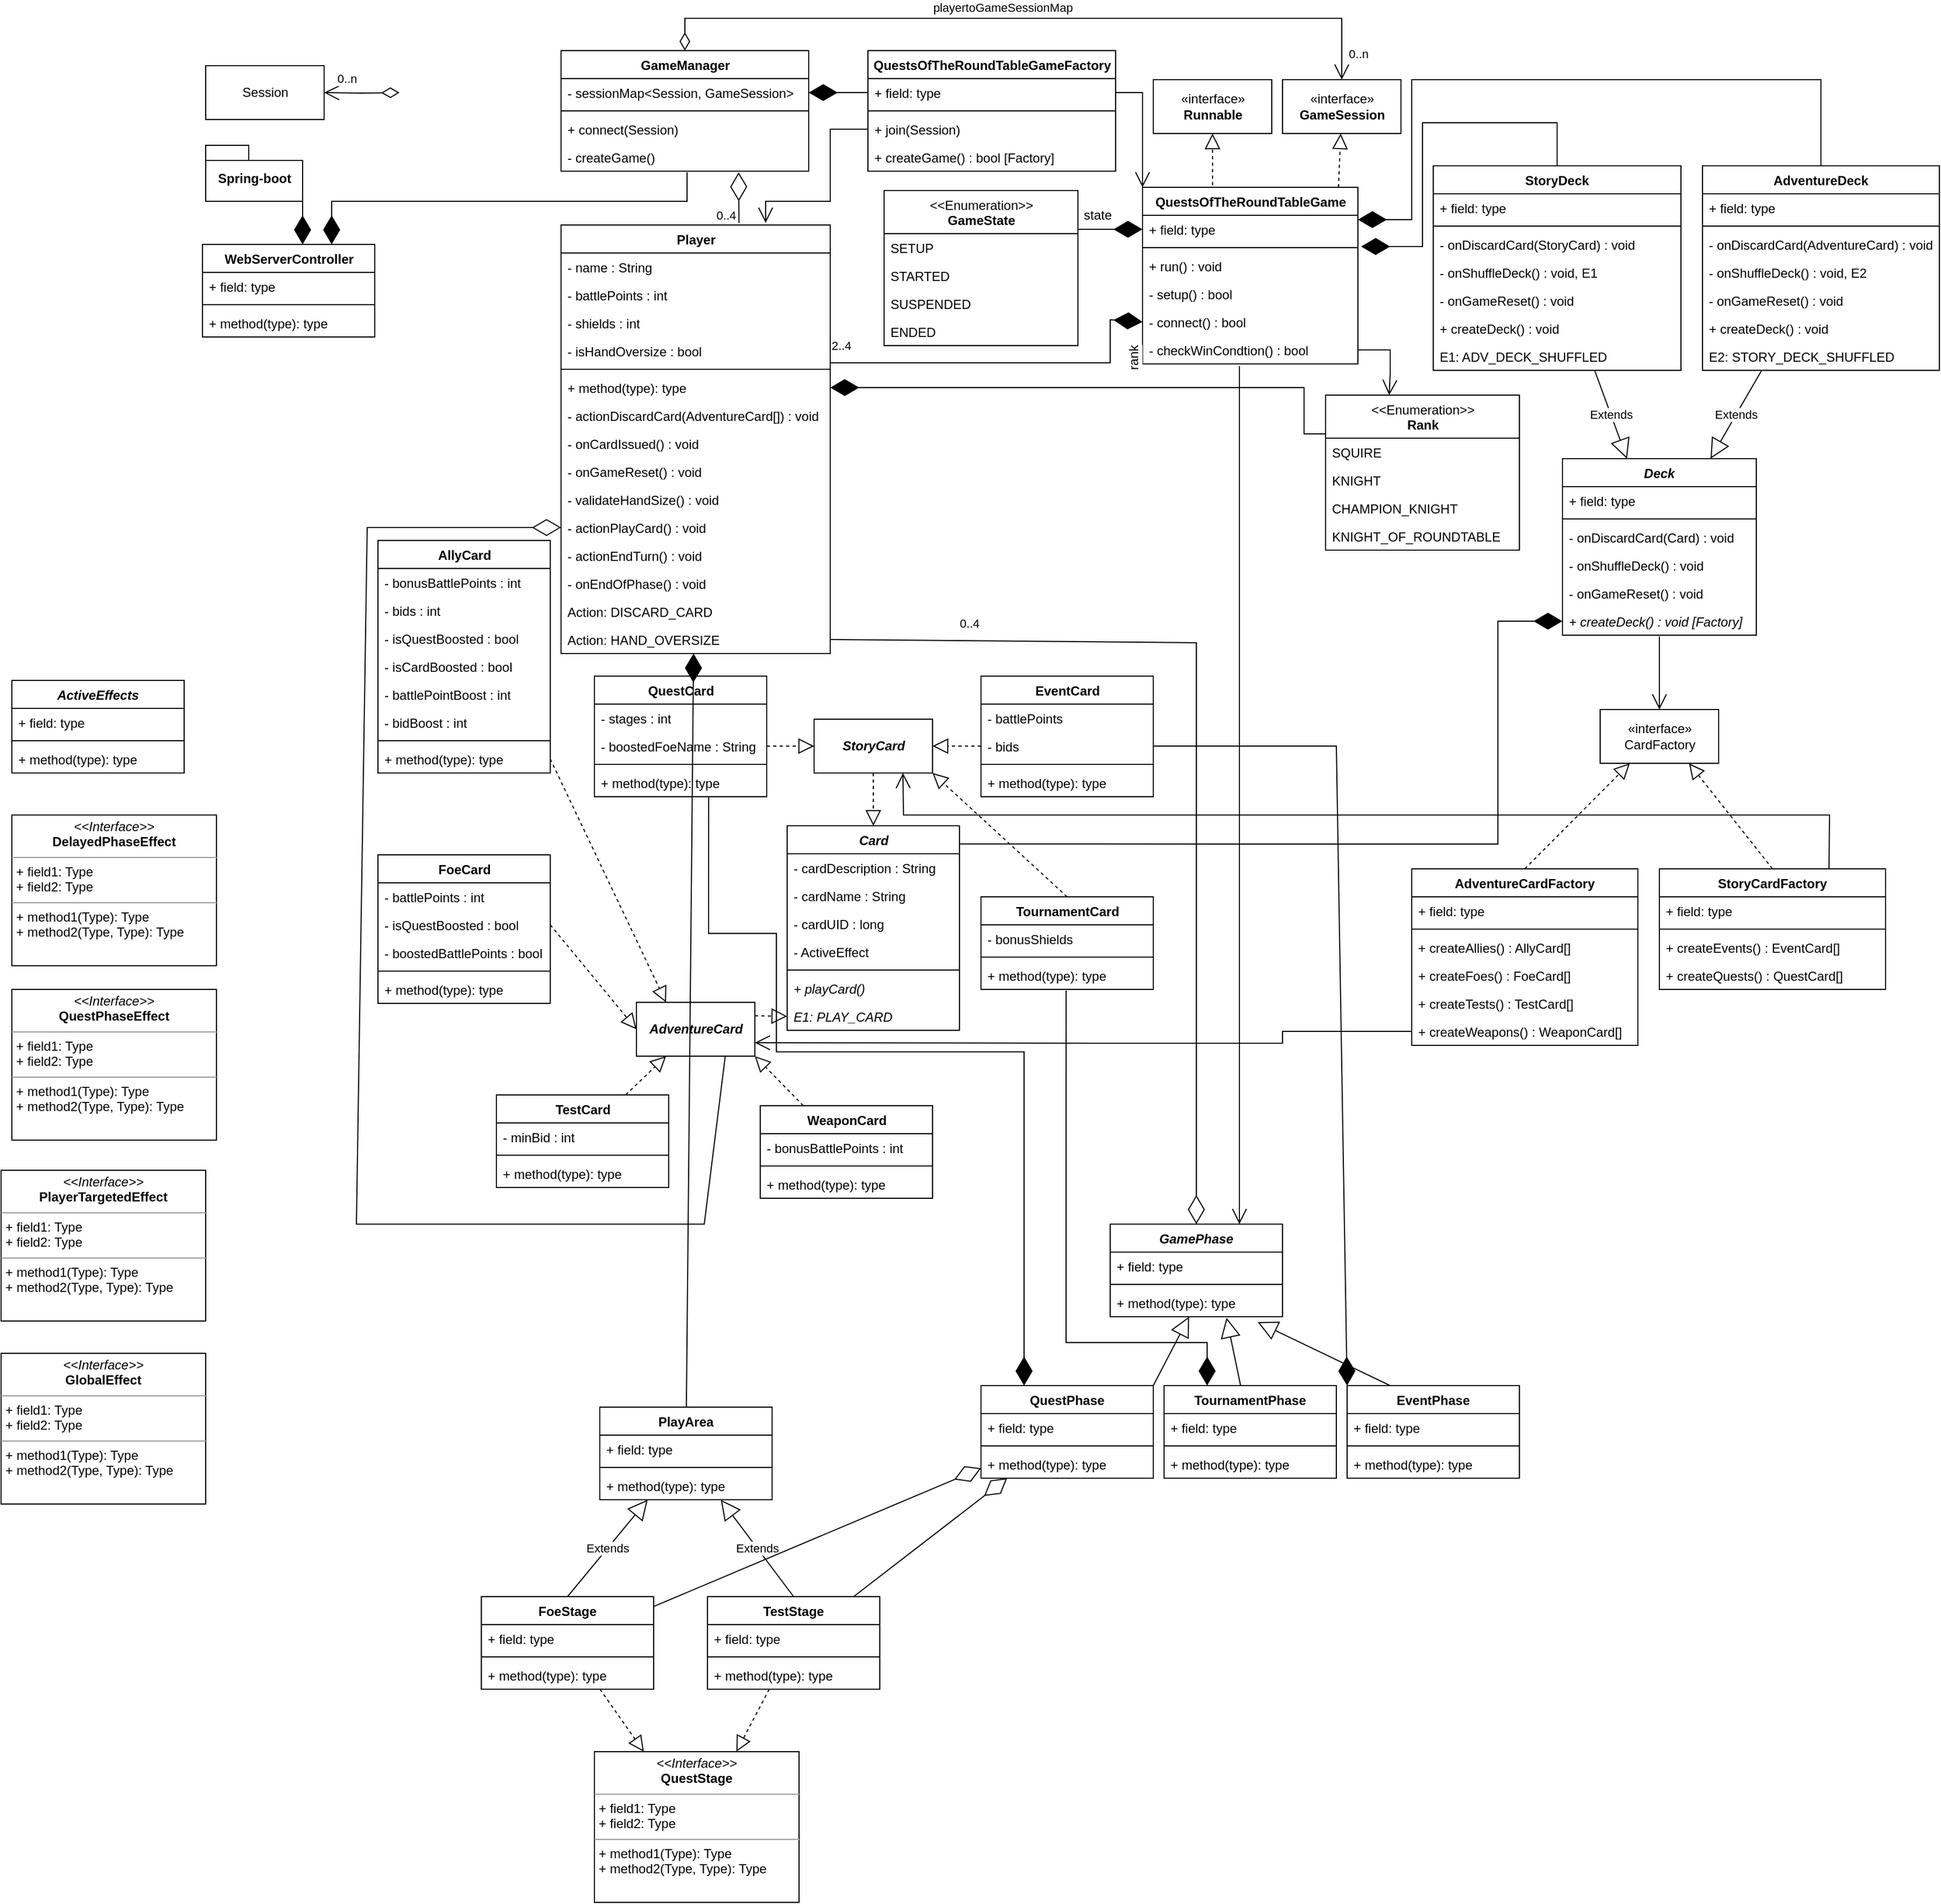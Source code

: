 <mxfile version="16.5.1" type="device"><diagram name="Page-1" id="9f46799a-70d6-7492-0946-bef42562c5a5"><mxGraphModel dx="2202" dy="1025" grid="1" gridSize="10" guides="1" tooltips="1" connect="1" arrows="1" fold="1" page="1" pageScale="1" pageWidth="1100" pageHeight="850" background="none" math="0" shadow="0"><root><mxCell id="0"/><mxCell id="1" parent="0"/><mxCell id="reAg6jAbHqgsZsbIdm9J-10" value="Deck" style="swimlane;fontStyle=3;align=center;verticalAlign=top;childLayout=stackLayout;horizontal=1;startSize=26;horizontalStack=0;resizeParent=1;resizeParentMax=0;resizeLast=0;collapsible=1;marginBottom=0;" parent="1" vertex="1"><mxGeometry x="420" y="439" width="180" height="164" as="geometry"/></mxCell><mxCell id="reAg6jAbHqgsZsbIdm9J-11" value="+ field: type" style="text;strokeColor=none;fillColor=none;align=left;verticalAlign=top;spacingLeft=4;spacingRight=4;overflow=hidden;rotatable=0;points=[[0,0.5],[1,0.5]];portConstraint=eastwest;" parent="reAg6jAbHqgsZsbIdm9J-10" vertex="1"><mxGeometry y="26" width="180" height="26" as="geometry"/></mxCell><mxCell id="reAg6jAbHqgsZsbIdm9J-12" value="" style="line;strokeWidth=1;fillColor=none;align=left;verticalAlign=middle;spacingTop=-1;spacingLeft=3;spacingRight=3;rotatable=0;labelPosition=right;points=[];portConstraint=eastwest;" parent="reAg6jAbHqgsZsbIdm9J-10" vertex="1"><mxGeometry y="52" width="180" height="8" as="geometry"/></mxCell><mxCell id="reAg6jAbHqgsZsbIdm9J-13" value="- onDiscardCard(Card) : void" style="text;strokeColor=none;fillColor=none;align=left;verticalAlign=top;spacingLeft=4;spacingRight=4;overflow=hidden;rotatable=0;points=[[0,0.5],[1,0.5]];portConstraint=eastwest;" parent="reAg6jAbHqgsZsbIdm9J-10" vertex="1"><mxGeometry y="60" width="180" height="26" as="geometry"/></mxCell><mxCell id="reAg6jAbHqgsZsbIdm9J-17" value="- onShuffleDeck() : void" style="text;strokeColor=none;fillColor=none;align=left;verticalAlign=top;spacingLeft=4;spacingRight=4;overflow=hidden;rotatable=0;points=[[0,0.5],[1,0.5]];portConstraint=eastwest;" parent="reAg6jAbHqgsZsbIdm9J-10" vertex="1"><mxGeometry y="86" width="180" height="26" as="geometry"/></mxCell><mxCell id="reAg6jAbHqgsZsbIdm9J-18" value="- onGameReset() : void" style="text;strokeColor=none;fillColor=none;align=left;verticalAlign=top;spacingLeft=4;spacingRight=4;overflow=hidden;rotatable=0;points=[[0,0.5],[1,0.5]];portConstraint=eastwest;" parent="reAg6jAbHqgsZsbIdm9J-10" vertex="1"><mxGeometry y="112" width="180" height="26" as="geometry"/></mxCell><mxCell id="reAg6jAbHqgsZsbIdm9J-136" value="+ createDeck() : void [Factory]" style="text;strokeColor=none;fillColor=none;align=left;verticalAlign=top;spacingLeft=4;spacingRight=4;overflow=hidden;rotatable=0;points=[[0,0.5],[1,0.5]];portConstraint=eastwest;fontStyle=2" parent="reAg6jAbHqgsZsbIdm9J-10" vertex="1"><mxGeometry y="138" width="180" height="26" as="geometry"/></mxCell><mxCell id="reAg6jAbHqgsZsbIdm9J-117" value="&amp;lt;&amp;lt;Enumeration&amp;gt;&amp;gt;&lt;br&gt;&lt;b&gt;GameState&lt;/b&gt;" style="swimlane;fontStyle=0;align=center;verticalAlign=top;childLayout=stackLayout;horizontal=1;startSize=40;horizontalStack=0;resizeParent=1;resizeParentMax=0;resizeLast=0;collapsible=1;marginBottom=0;strokeColor=default;html=1;" parent="1" vertex="1"><mxGeometry x="-210" y="190" width="180" height="144" as="geometry"/></mxCell><mxCell id="reAg6jAbHqgsZsbIdm9J-118" value="SETUP" style="text;strokeColor=none;fillColor=none;align=left;verticalAlign=top;spacingLeft=4;spacingRight=4;overflow=hidden;rotatable=0;points=[[0,0.5],[1,0.5]];portConstraint=eastwest;" parent="reAg6jAbHqgsZsbIdm9J-117" vertex="1"><mxGeometry y="40" width="180" height="26" as="geometry"/></mxCell><mxCell id="reAg6jAbHqgsZsbIdm9J-119" value="STARTED" style="text;strokeColor=none;fillColor=none;align=left;verticalAlign=top;spacingLeft=4;spacingRight=4;overflow=hidden;rotatable=0;points=[[0,0.5],[1,0.5]];portConstraint=eastwest;" parent="reAg6jAbHqgsZsbIdm9J-117" vertex="1"><mxGeometry y="66" width="180" height="26" as="geometry"/></mxCell><mxCell id="reAg6jAbHqgsZsbIdm9J-187" value="SUSPENDED" style="text;strokeColor=none;fillColor=none;align=left;verticalAlign=top;spacingLeft=4;spacingRight=4;overflow=hidden;rotatable=0;points=[[0,0.5],[1,0.5]];portConstraint=eastwest;" parent="reAg6jAbHqgsZsbIdm9J-117" vertex="1"><mxGeometry y="92" width="180" height="26" as="geometry"/></mxCell><mxCell id="reAg6jAbHqgsZsbIdm9J-186" value="ENDED" style="text;strokeColor=none;fillColor=none;align=left;verticalAlign=top;spacingLeft=4;spacingRight=4;overflow=hidden;rotatable=0;points=[[0,0.5],[1,0.5]];portConstraint=eastwest;" parent="reAg6jAbHqgsZsbIdm9J-117" vertex="1"><mxGeometry y="118" width="180" height="26" as="geometry"/></mxCell><mxCell id="reAg6jAbHqgsZsbIdm9J-138" value="StoryDeck" style="swimlane;fontStyle=1;align=center;verticalAlign=top;childLayout=stackLayout;horizontal=1;startSize=26;horizontalStack=0;resizeParent=1;resizeParentMax=0;resizeLast=0;collapsible=1;marginBottom=0;" parent="1" vertex="1"><mxGeometry x="300" y="167" width="230" height="190" as="geometry"/></mxCell><mxCell id="reAg6jAbHqgsZsbIdm9J-139" value="+ field: type" style="text;strokeColor=none;fillColor=none;align=left;verticalAlign=top;spacingLeft=4;spacingRight=4;overflow=hidden;rotatable=0;points=[[0,0.5],[1,0.5]];portConstraint=eastwest;" parent="reAg6jAbHqgsZsbIdm9J-138" vertex="1"><mxGeometry y="26" width="230" height="26" as="geometry"/></mxCell><mxCell id="reAg6jAbHqgsZsbIdm9J-140" value="" style="line;strokeWidth=1;fillColor=none;align=left;verticalAlign=middle;spacingTop=-1;spacingLeft=3;spacingRight=3;rotatable=0;labelPosition=right;points=[];portConstraint=eastwest;" parent="reAg6jAbHqgsZsbIdm9J-138" vertex="1"><mxGeometry y="52" width="230" height="8" as="geometry"/></mxCell><mxCell id="reAg6jAbHqgsZsbIdm9J-141" value="- onDiscardCard(StoryCard) : void" style="text;strokeColor=none;fillColor=none;align=left;verticalAlign=top;spacingLeft=4;spacingRight=4;overflow=hidden;rotatable=0;points=[[0,0.5],[1,0.5]];portConstraint=eastwest;" parent="reAg6jAbHqgsZsbIdm9J-138" vertex="1"><mxGeometry y="60" width="230" height="26" as="geometry"/></mxCell><mxCell id="reAg6jAbHqgsZsbIdm9J-142" value="- onShuffleDeck() : void, E1" style="text;strokeColor=none;fillColor=none;align=left;verticalAlign=top;spacingLeft=4;spacingRight=4;overflow=hidden;rotatable=0;points=[[0,0.5],[1,0.5]];portConstraint=eastwest;" parent="reAg6jAbHqgsZsbIdm9J-138" vertex="1"><mxGeometry y="86" width="230" height="26" as="geometry"/></mxCell><mxCell id="reAg6jAbHqgsZsbIdm9J-143" value="- onGameReset() : void" style="text;strokeColor=none;fillColor=none;align=left;verticalAlign=top;spacingLeft=4;spacingRight=4;overflow=hidden;rotatable=0;points=[[0,0.5],[1,0.5]];portConstraint=eastwest;" parent="reAg6jAbHqgsZsbIdm9J-138" vertex="1"><mxGeometry y="112" width="230" height="26" as="geometry"/></mxCell><mxCell id="reAg6jAbHqgsZsbIdm9J-144" value="+ createDeck() : void" style="text;strokeColor=none;fillColor=none;align=left;verticalAlign=top;spacingLeft=4;spacingRight=4;overflow=hidden;rotatable=0;points=[[0,0.5],[1,0.5]];portConstraint=eastwest;" parent="reAg6jAbHqgsZsbIdm9J-138" vertex="1"><mxGeometry y="138" width="230" height="26" as="geometry"/></mxCell><mxCell id="reAg6jAbHqgsZsbIdm9J-159" value="E1: ADV_DECK_SHUFFLED" style="text;strokeColor=none;fillColor=none;align=left;verticalAlign=top;spacingLeft=4;spacingRight=4;overflow=hidden;rotatable=0;points=[[0,0.5],[1,0.5]];portConstraint=eastwest;" parent="reAg6jAbHqgsZsbIdm9J-138" vertex="1"><mxGeometry y="164" width="230" height="26" as="geometry"/></mxCell><mxCell id="reAg6jAbHqgsZsbIdm9J-147" value="AdventureDeck" style="swimlane;fontStyle=1;align=center;verticalAlign=top;childLayout=stackLayout;horizontal=1;startSize=26;horizontalStack=0;resizeParent=1;resizeParentMax=0;resizeLast=0;collapsible=1;marginBottom=0;" parent="1" vertex="1"><mxGeometry x="550" y="167" width="220" height="190" as="geometry"/></mxCell><mxCell id="reAg6jAbHqgsZsbIdm9J-148" value="+ field: type" style="text;strokeColor=none;fillColor=none;align=left;verticalAlign=top;spacingLeft=4;spacingRight=4;overflow=hidden;rotatable=0;points=[[0,0.5],[1,0.5]];portConstraint=eastwest;" parent="reAg6jAbHqgsZsbIdm9J-147" vertex="1"><mxGeometry y="26" width="220" height="26" as="geometry"/></mxCell><mxCell id="reAg6jAbHqgsZsbIdm9J-149" value="" style="line;strokeWidth=1;fillColor=none;align=left;verticalAlign=middle;spacingTop=-1;spacingLeft=3;spacingRight=3;rotatable=0;labelPosition=right;points=[];portConstraint=eastwest;" parent="reAg6jAbHqgsZsbIdm9J-147" vertex="1"><mxGeometry y="52" width="220" height="8" as="geometry"/></mxCell><mxCell id="reAg6jAbHqgsZsbIdm9J-150" value="- onDiscardCard(AdventureCard) : void" style="text;strokeColor=none;fillColor=none;align=left;verticalAlign=top;spacingLeft=4;spacingRight=4;overflow=hidden;rotatable=0;points=[[0,0.5],[1,0.5]];portConstraint=eastwest;" parent="reAg6jAbHqgsZsbIdm9J-147" vertex="1"><mxGeometry y="60" width="220" height="26" as="geometry"/></mxCell><mxCell id="reAg6jAbHqgsZsbIdm9J-151" value="- onShuffleDeck() : void, E2" style="text;strokeColor=none;fillColor=none;align=left;verticalAlign=top;spacingLeft=4;spacingRight=4;overflow=hidden;rotatable=0;points=[[0,0.5],[1,0.5]];portConstraint=eastwest;" parent="reAg6jAbHqgsZsbIdm9J-147" vertex="1"><mxGeometry y="86" width="220" height="26" as="geometry"/></mxCell><mxCell id="reAg6jAbHqgsZsbIdm9J-152" value="- onGameReset() : void" style="text;strokeColor=none;fillColor=none;align=left;verticalAlign=top;spacingLeft=4;spacingRight=4;overflow=hidden;rotatable=0;points=[[0,0.5],[1,0.5]];portConstraint=eastwest;" parent="reAg6jAbHqgsZsbIdm9J-147" vertex="1"><mxGeometry y="112" width="220" height="26" as="geometry"/></mxCell><mxCell id="reAg6jAbHqgsZsbIdm9J-153" value="+ createDeck() : void" style="text;strokeColor=none;fillColor=none;align=left;verticalAlign=top;spacingLeft=4;spacingRight=4;overflow=hidden;rotatable=0;points=[[0,0.5],[1,0.5]];portConstraint=eastwest;" parent="reAg6jAbHqgsZsbIdm9J-147" vertex="1"><mxGeometry y="138" width="220" height="26" as="geometry"/></mxCell><mxCell id="reAg6jAbHqgsZsbIdm9J-160" value="E2: STORY_DECK_SHUFFLED" style="text;strokeColor=none;fillColor=none;align=left;verticalAlign=top;spacingLeft=4;spacingRight=4;overflow=hidden;rotatable=0;points=[[0,0.5],[1,0.5]];portConstraint=eastwest;" parent="reAg6jAbHqgsZsbIdm9J-147" vertex="1"><mxGeometry y="164" width="220" height="26" as="geometry"/></mxCell><mxCell id="reAg6jAbHqgsZsbIdm9J-157" value="Extends" style="endArrow=block;endSize=16;endFill=0;html=1;rounded=0;" parent="1" source="reAg6jAbHqgsZsbIdm9J-138" target="reAg6jAbHqgsZsbIdm9J-10" edge="1"><mxGeometry width="160" relative="1" as="geometry"><mxPoint x="340" y="597" as="sourcePoint"/><mxPoint x="599.92" y="249.004" as="targetPoint"/></mxGeometry></mxCell><mxCell id="reAg6jAbHqgsZsbIdm9J-158" value="Extends" style="endArrow=block;endSize=16;endFill=0;html=1;rounded=0;" parent="1" source="reAg6jAbHqgsZsbIdm9J-147" target="reAg6jAbHqgsZsbIdm9J-10" edge="1"><mxGeometry width="160" relative="1" as="geometry"><mxPoint x="740" y="337" as="sourcePoint"/><mxPoint x="613.06" y="249.004" as="targetPoint"/></mxGeometry></mxCell><mxCell id="reAg6jAbHqgsZsbIdm9J-162" value="QuestsOfTheRoundTableGame" style="swimlane;fontStyle=1;align=center;verticalAlign=top;childLayout=stackLayout;horizontal=1;startSize=26;horizontalStack=0;resizeParent=1;resizeParentMax=0;resizeLast=0;collapsible=1;marginBottom=0;strokeColor=default;html=1;" parent="1" vertex="1"><mxGeometry x="30" y="187" width="200" height="164" as="geometry"/></mxCell><mxCell id="reAg6jAbHqgsZsbIdm9J-163" value="+ field: type" style="text;strokeColor=none;fillColor=none;align=left;verticalAlign=top;spacingLeft=4;spacingRight=4;overflow=hidden;rotatable=0;points=[[0,0.5],[1,0.5]];portConstraint=eastwest;html=1;" parent="reAg6jAbHqgsZsbIdm9J-162" vertex="1"><mxGeometry y="26" width="200" height="26" as="geometry"/></mxCell><mxCell id="reAg6jAbHqgsZsbIdm9J-164" value="" style="line;strokeWidth=1;fillColor=none;align=left;verticalAlign=middle;spacingTop=-1;spacingLeft=3;spacingRight=3;rotatable=0;labelPosition=right;points=[];portConstraint=eastwest;html=1;" parent="reAg6jAbHqgsZsbIdm9J-162" vertex="1"><mxGeometry y="52" width="200" height="8" as="geometry"/></mxCell><mxCell id="reAg6jAbHqgsZsbIdm9J-165" value="+ run() : void" style="text;strokeColor=none;fillColor=none;align=left;verticalAlign=top;spacingLeft=4;spacingRight=4;overflow=hidden;rotatable=0;points=[[0,0.5],[1,0.5]];portConstraint=eastwest;html=1;" parent="reAg6jAbHqgsZsbIdm9J-162" vertex="1"><mxGeometry y="60" width="200" height="26" as="geometry"/></mxCell><mxCell id="reAg6jAbHqgsZsbIdm9J-180" value="- setup() : bool" style="text;strokeColor=none;fillColor=none;align=left;verticalAlign=top;spacingLeft=4;spacingRight=4;overflow=hidden;rotatable=0;points=[[0,0.5],[1,0.5]];portConstraint=eastwest;html=1;" parent="reAg6jAbHqgsZsbIdm9J-162" vertex="1"><mxGeometry y="86" width="200" height="26" as="geometry"/></mxCell><mxCell id="reAg6jAbHqgsZsbIdm9J-181" value="- connect() : bool" style="text;strokeColor=none;fillColor=none;align=left;verticalAlign=top;spacingLeft=4;spacingRight=4;overflow=hidden;rotatable=0;points=[[0,0.5],[1,0.5]];portConstraint=eastwest;html=1;" parent="reAg6jAbHqgsZsbIdm9J-162" vertex="1"><mxGeometry y="112" width="200" height="26" as="geometry"/></mxCell><mxCell id="reAg6jAbHqgsZsbIdm9J-171" value="- checkWinCondtion() : bool" style="text;strokeColor=none;fillColor=none;align=left;verticalAlign=top;spacingLeft=4;spacingRight=4;overflow=hidden;rotatable=0;points=[[0,0.5],[1,0.5]];portConstraint=eastwest;html=1;" parent="reAg6jAbHqgsZsbIdm9J-162" vertex="1"><mxGeometry y="138" width="200" height="26" as="geometry"/></mxCell><mxCell id="reAg6jAbHqgsZsbIdm9J-166" value="«interface»&lt;br&gt;&lt;b&gt;Runnable&lt;/b&gt;" style="html=1;strokeColor=default;" parent="1" vertex="1"><mxGeometry x="40" y="87" width="110" height="50" as="geometry"/></mxCell><mxCell id="reAg6jAbHqgsZsbIdm9J-167" value="" style="endArrow=block;dashed=1;endFill=0;endSize=12;html=1;rounded=0;exitX=0.325;exitY=-0.012;exitDx=0;exitDy=0;exitPerimeter=0;" parent="1" source="reAg6jAbHqgsZsbIdm9J-162" target="reAg6jAbHqgsZsbIdm9J-166" edge="1"><mxGeometry width="160" relative="1" as="geometry"><mxPoint x="60" y="369" as="sourcePoint"/><mxPoint x="220" y="369" as="targetPoint"/></mxGeometry></mxCell><mxCell id="reAg6jAbHqgsZsbIdm9J-168" value="" style="endArrow=diamondThin;endFill=1;endSize=24;html=1;rounded=0;exitX=0.5;exitY=0;exitDx=0;exitDy=0;entryX=1.015;entryY=1.115;entryDx=0;entryDy=0;entryPerimeter=0;" parent="1" source="reAg6jAbHqgsZsbIdm9J-138" target="reAg6jAbHqgsZsbIdm9J-163" edge="1"><mxGeometry width="160" relative="1" as="geometry"><mxPoint x="100" y="467" as="sourcePoint"/><mxPoint x="260" y="467" as="targetPoint"/><Array as="points"><mxPoint x="415" y="127"/><mxPoint x="290" y="127"/><mxPoint x="290" y="242"/></Array></mxGeometry></mxCell><mxCell id="reAg6jAbHqgsZsbIdm9J-169" value="" style="endArrow=diamondThin;endFill=1;endSize=24;html=1;rounded=0;" parent="1" source="reAg6jAbHqgsZsbIdm9J-147" edge="1"><mxGeometry width="160" relative="1" as="geometry"><mxPoint x="90" y="467" as="sourcePoint"/><mxPoint x="230" y="217" as="targetPoint"/><Array as="points"><mxPoint x="660" y="87"/><mxPoint x="280" y="87"/><mxPoint x="280" y="217"/></Array></mxGeometry></mxCell><mxCell id="reAg6jAbHqgsZsbIdm9J-173" value="QuestsOfTheRoundTableGameFactory" style="swimlane;fontStyle=1;align=center;verticalAlign=top;childLayout=stackLayout;horizontal=1;startSize=26;horizontalStack=0;resizeParent=1;resizeParentMax=0;resizeLast=0;collapsible=1;marginBottom=0;strokeColor=default;html=1;" parent="1" vertex="1"><mxGeometry x="-225" y="60" width="230" height="112" as="geometry"/></mxCell><mxCell id="reAg6jAbHqgsZsbIdm9J-174" value="+ field: type" style="text;strokeColor=none;fillColor=none;align=left;verticalAlign=top;spacingLeft=4;spacingRight=4;overflow=hidden;rotatable=0;points=[[0,0.5],[1,0.5]];portConstraint=eastwest;html=1;" parent="reAg6jAbHqgsZsbIdm9J-173" vertex="1"><mxGeometry y="26" width="230" height="26" as="geometry"/></mxCell><mxCell id="reAg6jAbHqgsZsbIdm9J-175" value="" style="line;strokeWidth=1;fillColor=none;align=left;verticalAlign=middle;spacingTop=-1;spacingLeft=3;spacingRight=3;rotatable=0;labelPosition=right;points=[];portConstraint=eastwest;html=1;" parent="reAg6jAbHqgsZsbIdm9J-173" vertex="1"><mxGeometry y="52" width="230" height="8" as="geometry"/></mxCell><mxCell id="reAg6jAbHqgsZsbIdm9J-176" value="+ join(Session)" style="text;strokeColor=none;fillColor=none;align=left;verticalAlign=top;spacingLeft=4;spacingRight=4;overflow=hidden;rotatable=0;points=[[0,0.5],[1,0.5]];portConstraint=eastwest;html=1;" parent="reAg6jAbHqgsZsbIdm9J-173" vertex="1"><mxGeometry y="60" width="230" height="26" as="geometry"/></mxCell><mxCell id="reAg6jAbHqgsZsbIdm9J-177" value="+ createGame() : bool [Factory]" style="text;strokeColor=none;fillColor=none;align=left;verticalAlign=top;spacingLeft=4;spacingRight=4;overflow=hidden;rotatable=0;points=[[0,0.5],[1,0.5]];portConstraint=eastwest;html=1;" parent="reAg6jAbHqgsZsbIdm9J-173" vertex="1"><mxGeometry y="86" width="230" height="26" as="geometry"/></mxCell><mxCell id="reAg6jAbHqgsZsbIdm9J-188" value="" style="endArrow=diamondThin;endFill=1;endSize=24;html=1;rounded=0;exitX=1;exitY=0.25;exitDx=0;exitDy=0;entryX=0;entryY=0.5;entryDx=0;entryDy=0;" parent="1" source="reAg6jAbHqgsZsbIdm9J-117" target="reAg6jAbHqgsZsbIdm9J-163" edge="1"><mxGeometry width="160" relative="1" as="geometry"><mxPoint x="-50" y="307" as="sourcePoint"/><mxPoint y="257" as="targetPoint"/></mxGeometry></mxCell><mxCell id="reAg6jAbHqgsZsbIdm9J-266" value="state" style="edgeLabel;html=1;align=center;verticalAlign=middle;resizable=0;points=[];fontSize=12;" parent="reAg6jAbHqgsZsbIdm9J-188" vertex="1" connectable="0"><mxGeometry x="-0.4" y="-1" relative="1" as="geometry"><mxPoint y="-14" as="offset"/></mxGeometry></mxCell><mxCell id="reAg6jAbHqgsZsbIdm9J-192" value="" style="endArrow=open;endFill=1;endSize=12;html=1;rounded=0;entryX=0;entryY=0;entryDx=0;entryDy=0;exitX=1;exitY=0.5;exitDx=0;exitDy=0;" parent="1" source="reAg6jAbHqgsZsbIdm9J-174" target="reAg6jAbHqgsZsbIdm9J-162" edge="1"><mxGeometry width="160" relative="1" as="geometry"><mxPoint x="-170" y="400" as="sourcePoint"/><mxPoint x="-10" y="400" as="targetPoint"/><Array as="points"><mxPoint x="30" y="99"/></Array></mxGeometry></mxCell><mxCell id="reAg6jAbHqgsZsbIdm9J-193" value="GameManager" style="swimlane;fontStyle=1;align=center;verticalAlign=top;childLayout=stackLayout;horizontal=1;startSize=26;horizontalStack=0;resizeParent=1;resizeParentMax=0;resizeLast=0;collapsible=1;marginBottom=0;strokeColor=default;html=1;" parent="1" vertex="1"><mxGeometry x="-510" y="60" width="230" height="112" as="geometry"/></mxCell><mxCell id="reAg6jAbHqgsZsbIdm9J-194" value="- sessionMap&amp;lt;Session, GameSession&amp;gt;" style="text;strokeColor=none;fillColor=none;align=left;verticalAlign=top;spacingLeft=4;spacingRight=4;overflow=hidden;rotatable=0;points=[[0,0.5],[1,0.5]];portConstraint=eastwest;html=1;" parent="reAg6jAbHqgsZsbIdm9J-193" vertex="1"><mxGeometry y="26" width="230" height="26" as="geometry"/></mxCell><mxCell id="reAg6jAbHqgsZsbIdm9J-195" value="" style="line;strokeWidth=1;fillColor=none;align=left;verticalAlign=middle;spacingTop=-1;spacingLeft=3;spacingRight=3;rotatable=0;labelPosition=right;points=[];portConstraint=eastwest;html=1;" parent="reAg6jAbHqgsZsbIdm9J-193" vertex="1"><mxGeometry y="52" width="230" height="8" as="geometry"/></mxCell><mxCell id="reAg6jAbHqgsZsbIdm9J-196" value="+ connect(Session)" style="text;strokeColor=none;fillColor=none;align=left;verticalAlign=top;spacingLeft=4;spacingRight=4;overflow=hidden;rotatable=0;points=[[0,0.5],[1,0.5]];portConstraint=eastwest;html=1;" parent="reAg6jAbHqgsZsbIdm9J-193" vertex="1"><mxGeometry y="60" width="230" height="26" as="geometry"/></mxCell><mxCell id="reAg6jAbHqgsZsbIdm9J-205" value="- createGame()" style="text;strokeColor=none;fillColor=none;align=left;verticalAlign=top;spacingLeft=4;spacingRight=4;overflow=hidden;rotatable=0;points=[[0,0.5],[1,0.5]];portConstraint=eastwest;html=1;" parent="reAg6jAbHqgsZsbIdm9J-193" vertex="1"><mxGeometry y="86" width="230" height="26" as="geometry"/></mxCell><mxCell id="reAg6jAbHqgsZsbIdm9J-197" value="«interface»&lt;br&gt;&lt;b&gt;GameSession&lt;/b&gt;" style="html=1;strokeColor=default;" parent="1" vertex="1"><mxGeometry x="160" y="87" width="110" height="50" as="geometry"/></mxCell><mxCell id="reAg6jAbHqgsZsbIdm9J-198" value="" style="endArrow=block;dashed=1;endFill=0;endSize=12;html=1;rounded=0;exitX=0.91;exitY=0;exitDx=0;exitDy=0;exitPerimeter=0;" parent="1" source="reAg6jAbHqgsZsbIdm9J-162" target="reAg6jAbHqgsZsbIdm9J-197" edge="1"><mxGeometry width="160" relative="1" as="geometry"><mxPoint x="215" y="160" as="sourcePoint"/><mxPoint x="180" y="140" as="targetPoint"/></mxGeometry></mxCell><mxCell id="reAg6jAbHqgsZsbIdm9J-200" value="playertoGameSessionMap" style="endArrow=open;html=1;endSize=12;startArrow=diamondThin;startSize=14;startFill=0;edgeStyle=orthogonalEdgeStyle;rounded=0;exitX=0.5;exitY=0;exitDx=0;exitDy=0;entryX=0.5;entryY=0;entryDx=0;entryDy=0;" parent="1" source="reAg6jAbHqgsZsbIdm9J-193" target="reAg6jAbHqgsZsbIdm9J-197" edge="1"><mxGeometry x="-0.067" y="10" relative="1" as="geometry"><mxPoint x="-170" y="30" as="sourcePoint"/><mxPoint x="-10" y="30" as="targetPoint"/><Array as="points"><mxPoint x="-395" y="30"/><mxPoint x="215" y="30"/></Array><mxPoint as="offset"/></mxGeometry></mxCell><mxCell id="reAg6jAbHqgsZsbIdm9J-202" value="0..n" style="edgeLabel;resizable=0;html=1;align=right;verticalAlign=top;strokeColor=default;" parent="reAg6jAbHqgsZsbIdm9J-200" connectable="0" vertex="1"><mxGeometry x="1" relative="1" as="geometry"><mxPoint x="25" y="-37" as="offset"/></mxGeometry></mxCell><mxCell id="reAg6jAbHqgsZsbIdm9J-204" value="" style="endArrow=diamondThin;endFill=1;endSize=24;html=1;rounded=0;entryX=1;entryY=0.5;entryDx=0;entryDy=0;exitX=0;exitY=0.5;exitDx=0;exitDy=0;" parent="1" source="reAg6jAbHqgsZsbIdm9J-174" target="reAg6jAbHqgsZsbIdm9J-194" edge="1"><mxGeometry width="160" relative="1" as="geometry"><mxPoint x="-500" y="360" as="sourcePoint"/><mxPoint x="-340" y="360" as="targetPoint"/></mxGeometry></mxCell><mxCell id="reAg6jAbHqgsZsbIdm9J-206" value="Session" style="html=1;strokeColor=default;" parent="1" vertex="1"><mxGeometry x="-840" y="74" width="110" height="50" as="geometry"/></mxCell><mxCell id="reAg6jAbHqgsZsbIdm9J-207" value="" style="endArrow=open;html=1;endSize=12;startArrow=diamondThin;startSize=14;startFill=0;edgeStyle=orthogonalEdgeStyle;align=left;verticalAlign=bottom;rounded=0;entryX=1;entryY=0.5;entryDx=0;entryDy=0;" parent="1" target="reAg6jAbHqgsZsbIdm9J-206" edge="1"><mxGeometry x="-1" y="21" relative="1" as="geometry"><mxPoint x="-660" y="99" as="sourcePoint"/><mxPoint x="-550" y="280" as="targetPoint"/><Array as="points"/><mxPoint as="offset"/></mxGeometry></mxCell><mxCell id="reAg6jAbHqgsZsbIdm9J-211" value="0..n" style="edgeLabel;html=1;align=center;verticalAlign=middle;resizable=0;points=[];" parent="reAg6jAbHqgsZsbIdm9J-207" vertex="1" connectable="0"><mxGeometry x="0.22" relative="1" as="geometry"><mxPoint x="-7" y="-13" as="offset"/></mxGeometry></mxCell><mxCell id="reAg6jAbHqgsZsbIdm9J-212" value="WebServerController" style="swimlane;fontStyle=1;align=center;verticalAlign=top;childLayout=stackLayout;horizontal=1;startSize=26;horizontalStack=0;resizeParent=1;resizeParentMax=0;resizeLast=0;collapsible=1;marginBottom=0;strokeColor=default;html=1;" parent="1" vertex="1"><mxGeometry x="-843" y="240" width="160" height="86" as="geometry"/></mxCell><mxCell id="reAg6jAbHqgsZsbIdm9J-213" value="+ field: type" style="text;strokeColor=none;fillColor=none;align=left;verticalAlign=top;spacingLeft=4;spacingRight=4;overflow=hidden;rotatable=0;points=[[0,0.5],[1,0.5]];portConstraint=eastwest;html=1;" parent="reAg6jAbHqgsZsbIdm9J-212" vertex="1"><mxGeometry y="26" width="160" height="26" as="geometry"/></mxCell><mxCell id="reAg6jAbHqgsZsbIdm9J-214" value="" style="line;strokeWidth=1;fillColor=none;align=left;verticalAlign=middle;spacingTop=-1;spacingLeft=3;spacingRight=3;rotatable=0;labelPosition=right;points=[];portConstraint=eastwest;html=1;" parent="reAg6jAbHqgsZsbIdm9J-212" vertex="1"><mxGeometry y="52" width="160" height="8" as="geometry"/></mxCell><mxCell id="reAg6jAbHqgsZsbIdm9J-215" value="+ method(type): type" style="text;strokeColor=none;fillColor=none;align=left;verticalAlign=top;spacingLeft=4;spacingRight=4;overflow=hidden;rotatable=0;points=[[0,0.5],[1,0.5]];portConstraint=eastwest;html=1;" parent="reAg6jAbHqgsZsbIdm9J-212" vertex="1"><mxGeometry y="60" width="160" height="26" as="geometry"/></mxCell><mxCell id="reAg6jAbHqgsZsbIdm9J-216" value="" style="endArrow=diamondThin;endFill=1;endSize=24;html=1;rounded=0;entryX=0.75;entryY=0;entryDx=0;entryDy=0;exitX=0.509;exitY=1.038;exitDx=0;exitDy=0;exitPerimeter=0;" parent="1" source="reAg6jAbHqgsZsbIdm9J-205" target="reAg6jAbHqgsZsbIdm9J-212" edge="1"><mxGeometry width="160" relative="1" as="geometry"><mxPoint x="-490" y="420" as="sourcePoint"/><mxPoint x="-330" y="420" as="targetPoint"/><Array as="points"><mxPoint x="-393" y="200"/><mxPoint x="-723" y="200"/></Array></mxGeometry></mxCell><mxCell id="reAg6jAbHqgsZsbIdm9J-217" value="Spring-boot" style="shape=folder;fontStyle=1;spacingTop=10;tabWidth=40;tabHeight=14;tabPosition=left;html=1;strokeColor=default;" parent="1" vertex="1"><mxGeometry x="-840" y="148" width="90" height="52" as="geometry"/></mxCell><mxCell id="reAg6jAbHqgsZsbIdm9J-218" value="" style="endArrow=diamondThin;endFill=1;endSize=24;html=1;rounded=0;exitX=0;exitY=0;exitDx=90;exitDy=33;exitPerimeter=0;" parent="1" source="reAg6jAbHqgsZsbIdm9J-217" edge="1"><mxGeometry width="160" relative="1" as="geometry"><mxPoint x="-1020" y="370" as="sourcePoint"/><mxPoint x="-750" y="240" as="targetPoint"/></mxGeometry></mxCell><mxCell id="reAg6jAbHqgsZsbIdm9J-223" value="&lt;i&gt;Card&lt;/i&gt;" style="swimlane;fontStyle=1;align=center;verticalAlign=top;childLayout=stackLayout;horizontal=1;startSize=26;horizontalStack=0;resizeParent=1;resizeParentMax=0;resizeLast=0;collapsible=1;marginBottom=0;strokeColor=default;html=1;" parent="1" vertex="1"><mxGeometry x="-300" y="780" width="160" height="190" as="geometry"/></mxCell><mxCell id="ZFq-_sCrPwaBOP7lPGEa-29" value="- cardDescription : String" style="text;strokeColor=none;fillColor=none;align=left;verticalAlign=top;spacingLeft=4;spacingRight=4;overflow=hidden;rotatable=0;points=[[0,0.5],[1,0.5]];portConstraint=eastwest;html=1;" parent="reAg6jAbHqgsZsbIdm9J-223" vertex="1"><mxGeometry y="26" width="160" height="26" as="geometry"/></mxCell><mxCell id="ZFq-_sCrPwaBOP7lPGEa-28" value="- cardName : String" style="text;strokeColor=none;fillColor=none;align=left;verticalAlign=top;spacingLeft=4;spacingRight=4;overflow=hidden;rotatable=0;points=[[0,0.5],[1,0.5]];portConstraint=eastwest;html=1;" parent="reAg6jAbHqgsZsbIdm9J-223" vertex="1"><mxGeometry y="52" width="160" height="26" as="geometry"/></mxCell><mxCell id="reAg6jAbHqgsZsbIdm9J-224" value="- cardUID : long" style="text;strokeColor=none;fillColor=none;align=left;verticalAlign=top;spacingLeft=4;spacingRight=4;overflow=hidden;rotatable=0;points=[[0,0.5],[1,0.5]];portConstraint=eastwest;html=1;" parent="reAg6jAbHqgsZsbIdm9J-223" vertex="1"><mxGeometry y="78" width="160" height="26" as="geometry"/></mxCell><mxCell id="ZFq-_sCrPwaBOP7lPGEa-23" value="- ActiveEffect" style="text;strokeColor=none;fillColor=none;align=left;verticalAlign=top;spacingLeft=4;spacingRight=4;overflow=hidden;rotatable=0;points=[[0,0.5],[1,0.5]];portConstraint=eastwest;html=1;" parent="reAg6jAbHqgsZsbIdm9J-223" vertex="1"><mxGeometry y="104" width="160" height="26" as="geometry"/></mxCell><mxCell id="reAg6jAbHqgsZsbIdm9J-225" value="" style="line;strokeWidth=1;fillColor=none;align=left;verticalAlign=middle;spacingTop=-1;spacingLeft=3;spacingRight=3;rotatable=0;labelPosition=right;points=[];portConstraint=eastwest;html=1;" parent="reAg6jAbHqgsZsbIdm9J-223" vertex="1"><mxGeometry y="130" width="160" height="8" as="geometry"/></mxCell><mxCell id="reAg6jAbHqgsZsbIdm9J-226" value="+ playCard()" style="text;strokeColor=none;fillColor=none;align=left;verticalAlign=top;spacingLeft=4;spacingRight=4;overflow=hidden;rotatable=0;points=[[0,0.5],[1,0.5]];portConstraint=eastwest;html=1;fontStyle=2" parent="reAg6jAbHqgsZsbIdm9J-223" vertex="1"><mxGeometry y="138" width="160" height="26" as="geometry"/></mxCell><mxCell id="ZFq-_sCrPwaBOP7lPGEa-26" value="E1: PLAY_CARD" style="text;strokeColor=none;fillColor=none;align=left;verticalAlign=top;spacingLeft=4;spacingRight=4;overflow=hidden;rotatable=0;points=[[0,0.5],[1,0.5]];portConstraint=eastwest;html=1;fontStyle=2" parent="reAg6jAbHqgsZsbIdm9J-223" vertex="1"><mxGeometry y="164" width="160" height="26" as="geometry"/></mxCell><mxCell id="reAg6jAbHqgsZsbIdm9J-231" value="QuestCard" style="swimlane;fontStyle=1;align=center;verticalAlign=top;childLayout=stackLayout;horizontal=1;startSize=26;horizontalStack=0;resizeParent=1;resizeParentMax=0;resizeLast=0;collapsible=1;marginBottom=0;strokeColor=default;html=1;" parent="1" vertex="1"><mxGeometry x="-479" y="641" width="160" height="112" as="geometry"/></mxCell><mxCell id="reAg6jAbHqgsZsbIdm9J-232" value="- stages : int" style="text;strokeColor=none;fillColor=none;align=left;verticalAlign=top;spacingLeft=4;spacingRight=4;overflow=hidden;rotatable=0;points=[[0,0.5],[1,0.5]];portConstraint=eastwest;html=1;" parent="reAg6jAbHqgsZsbIdm9J-231" vertex="1"><mxGeometry y="26" width="160" height="26" as="geometry"/></mxCell><mxCell id="ZFq-_sCrPwaBOP7lPGEa-25" value="- boostedFoeName : String" style="text;strokeColor=none;fillColor=none;align=left;verticalAlign=top;spacingLeft=4;spacingRight=4;overflow=hidden;rotatable=0;points=[[0,0.5],[1,0.5]];portConstraint=eastwest;html=1;" parent="reAg6jAbHqgsZsbIdm9J-231" vertex="1"><mxGeometry y="52" width="160" height="26" as="geometry"/></mxCell><mxCell id="reAg6jAbHqgsZsbIdm9J-233" value="" style="line;strokeWidth=1;fillColor=none;align=left;verticalAlign=middle;spacingTop=-1;spacingLeft=3;spacingRight=3;rotatable=0;labelPosition=right;points=[];portConstraint=eastwest;html=1;" parent="reAg6jAbHqgsZsbIdm9J-231" vertex="1"><mxGeometry y="78" width="160" height="8" as="geometry"/></mxCell><mxCell id="reAg6jAbHqgsZsbIdm9J-234" value="+ method(type): type" style="text;strokeColor=none;fillColor=none;align=left;verticalAlign=top;spacingLeft=4;spacingRight=4;overflow=hidden;rotatable=0;points=[[0,0.5],[1,0.5]];portConstraint=eastwest;html=1;" parent="reAg6jAbHqgsZsbIdm9J-231" vertex="1"><mxGeometry y="86" width="160" height="26" as="geometry"/></mxCell><mxCell id="reAg6jAbHqgsZsbIdm9J-239" value="Player" style="swimlane;fontStyle=1;align=center;verticalAlign=top;childLayout=stackLayout;horizontal=1;startSize=26;horizontalStack=0;resizeParent=1;resizeParentMax=0;resizeLast=0;collapsible=1;marginBottom=0;strokeColor=default;html=1;" parent="1" vertex="1"><mxGeometry x="-510" y="222" width="250" height="398" as="geometry"/></mxCell><mxCell id="reAg6jAbHqgsZsbIdm9J-240" value="- name : String" style="text;strokeColor=none;fillColor=none;align=left;verticalAlign=top;spacingLeft=4;spacingRight=4;overflow=hidden;rotatable=0;points=[[0,0.5],[1,0.5]];portConstraint=eastwest;html=1;" parent="reAg6jAbHqgsZsbIdm9J-239" vertex="1"><mxGeometry y="26" width="250" height="26" as="geometry"/></mxCell><mxCell id="reAg6jAbHqgsZsbIdm9J-262" value="- battlePoints : int" style="text;strokeColor=none;fillColor=none;align=left;verticalAlign=top;spacingLeft=4;spacingRight=4;overflow=hidden;rotatable=0;points=[[0,0.5],[1,0.5]];portConstraint=eastwest;html=1;" parent="reAg6jAbHqgsZsbIdm9J-239" vertex="1"><mxGeometry y="52" width="250" height="26" as="geometry"/></mxCell><mxCell id="reAg6jAbHqgsZsbIdm9J-263" value="- shields : int" style="text;strokeColor=none;fillColor=none;align=left;verticalAlign=top;spacingLeft=4;spacingRight=4;overflow=hidden;rotatable=0;points=[[0,0.5],[1,0.5]];portConstraint=eastwest;html=1;" parent="reAg6jAbHqgsZsbIdm9J-239" vertex="1"><mxGeometry y="78" width="250" height="26" as="geometry"/></mxCell><mxCell id="78961159f06e98e8-21" value="- isHandOversize : bool" style="text;html=1;strokeColor=none;fillColor=none;align=left;verticalAlign=top;spacingLeft=4;spacingRight=4;whiteSpace=wrap;overflow=hidden;rotatable=0;points=[[0,0.5],[1,0.5]];portConstraint=eastwest;" parent="reAg6jAbHqgsZsbIdm9J-239" vertex="1"><mxGeometry y="104" width="250" height="26" as="geometry"/></mxCell><mxCell id="reAg6jAbHqgsZsbIdm9J-241" value="" style="line;strokeWidth=1;fillColor=none;align=left;verticalAlign=middle;spacingTop=-1;spacingLeft=3;spacingRight=3;rotatable=0;labelPosition=right;points=[];portConstraint=eastwest;html=1;" parent="reAg6jAbHqgsZsbIdm9J-239" vertex="1"><mxGeometry y="130" width="250" height="8" as="geometry"/></mxCell><mxCell id="reAg6jAbHqgsZsbIdm9J-242" value="+ method(type): type" style="text;strokeColor=none;fillColor=none;align=left;verticalAlign=top;spacingLeft=4;spacingRight=4;overflow=hidden;rotatable=0;points=[[0,0.5],[1,0.5]];portConstraint=eastwest;html=1;" parent="reAg6jAbHqgsZsbIdm9J-239" vertex="1"><mxGeometry y="138" width="250" height="26" as="geometry"/></mxCell><mxCell id="78961159f06e98e8-27" value="- actionDiscardCard(AdventureCard[]) : void" style="text;html=1;strokeColor=none;fillColor=none;align=left;verticalAlign=top;spacingLeft=4;spacingRight=4;whiteSpace=wrap;overflow=hidden;rotatable=0;points=[[0,0.5],[1,0.5]];portConstraint=eastwest;" parent="reAg6jAbHqgsZsbIdm9J-239" vertex="1"><mxGeometry y="164" width="250" height="26" as="geometry"/></mxCell><mxCell id="78961159f06e98e8-20" value="- onCardIssued() : void" style="text;html=1;strokeColor=none;fillColor=none;align=left;verticalAlign=top;spacingLeft=4;spacingRight=4;whiteSpace=wrap;overflow=hidden;rotatable=0;points=[[0,0.5],[1,0.5]];portConstraint=eastwest;" parent="reAg6jAbHqgsZsbIdm9J-239" vertex="1"><mxGeometry y="190" width="250" height="26" as="geometry"/></mxCell><mxCell id="reAg6jAbHqgsZsbIdm9J-19" value="- onGameReset() : void" style="text;html=1;strokeColor=none;fillColor=none;align=left;verticalAlign=top;spacingLeft=4;spacingRight=4;whiteSpace=wrap;overflow=hidden;rotatable=0;points=[[0,0.5],[1,0.5]];portConstraint=eastwest;" parent="reAg6jAbHqgsZsbIdm9J-239" vertex="1"><mxGeometry y="216" width="250" height="26" as="geometry"/></mxCell><mxCell id="reAg6jAbHqgsZsbIdm9J-2" value="- validateHandSize() : void" style="text;html=1;strokeColor=none;fillColor=none;align=left;verticalAlign=top;spacingLeft=4;spacingRight=4;whiteSpace=wrap;overflow=hidden;rotatable=0;points=[[0,0.5],[1,0.5]];portConstraint=eastwest;" parent="reAg6jAbHqgsZsbIdm9J-239" vertex="1"><mxGeometry y="242" width="250" height="26" as="geometry"/></mxCell><mxCell id="reAg6jAbHqgsZsbIdm9J-1" value="- actionPlayCard() : void" style="text;html=1;strokeColor=none;fillColor=none;align=left;verticalAlign=top;spacingLeft=4;spacingRight=4;whiteSpace=wrap;overflow=hidden;rotatable=0;points=[[0,0.5],[1,0.5]];portConstraint=eastwest;" parent="reAg6jAbHqgsZsbIdm9J-239" vertex="1"><mxGeometry y="268" width="250" height="26" as="geometry"/></mxCell><mxCell id="ZFq-_sCrPwaBOP7lPGEa-162" value="- actionEndTurn() : void" style="text;html=1;strokeColor=none;fillColor=none;align=left;verticalAlign=top;spacingLeft=4;spacingRight=4;whiteSpace=wrap;overflow=hidden;rotatable=0;points=[[0,0.5],[1,0.5]];portConstraint=eastwest;" parent="reAg6jAbHqgsZsbIdm9J-239" vertex="1"><mxGeometry y="294" width="250" height="26" as="geometry"/></mxCell><mxCell id="ZFq-_sCrPwaBOP7lPGEa-158" value="- onEndOfPhase() : void" style="text;html=1;strokeColor=none;fillColor=none;align=left;verticalAlign=top;spacingLeft=4;spacingRight=4;whiteSpace=wrap;overflow=hidden;rotatable=0;points=[[0,0.5],[1,0.5]];portConstraint=eastwest;" parent="reAg6jAbHqgsZsbIdm9J-239" vertex="1"><mxGeometry y="320" width="250" height="26" as="geometry"/></mxCell><mxCell id="reAg6jAbHqgsZsbIdm9J-5" value="Action: DISCARD_CARD" style="text;html=1;strokeColor=none;fillColor=none;align=left;verticalAlign=top;spacingLeft=4;spacingRight=4;whiteSpace=wrap;overflow=hidden;rotatable=0;points=[[0,0.5],[1,0.5]];portConstraint=eastwest;" parent="reAg6jAbHqgsZsbIdm9J-239" vertex="1"><mxGeometry y="346" width="250" height="26" as="geometry"/></mxCell><mxCell id="reAg6jAbHqgsZsbIdm9J-4" value="Action: HAND_OVERSIZE" style="text;html=1;strokeColor=none;fillColor=none;align=left;verticalAlign=top;spacingLeft=4;spacingRight=4;whiteSpace=wrap;overflow=hidden;rotatable=0;points=[[0,0.5],[1,0.5]];portConstraint=eastwest;" parent="reAg6jAbHqgsZsbIdm9J-239" vertex="1"><mxGeometry y="372" width="250" height="26" as="geometry"/></mxCell><mxCell id="reAg6jAbHqgsZsbIdm9J-248" value="&amp;lt;&amp;lt;Enumeration&amp;gt;&amp;gt;&lt;br&gt;&lt;b&gt;Rank&lt;/b&gt;" style="swimlane;fontStyle=0;align=center;verticalAlign=top;childLayout=stackLayout;horizontal=1;startSize=40;horizontalStack=0;resizeParent=1;resizeParentMax=0;resizeLast=0;collapsible=1;marginBottom=0;html=1;" parent="1" vertex="1"><mxGeometry x="200" y="380" width="180" height="144" as="geometry"/></mxCell><mxCell id="reAg6jAbHqgsZsbIdm9J-249" value="SQUIRE" style="text;strokeColor=none;fillColor=none;align=left;verticalAlign=top;spacingLeft=4;spacingRight=4;overflow=hidden;rotatable=0;points=[[0,0.5],[1,0.5]];portConstraint=eastwest;" parent="reAg6jAbHqgsZsbIdm9J-248" vertex="1"><mxGeometry y="40" width="180" height="26" as="geometry"/></mxCell><mxCell id="reAg6jAbHqgsZsbIdm9J-250" value="KNIGHT" style="text;strokeColor=none;fillColor=none;align=left;verticalAlign=top;spacingLeft=4;spacingRight=4;overflow=hidden;rotatable=0;points=[[0,0.5],[1,0.5]];portConstraint=eastwest;" parent="reAg6jAbHqgsZsbIdm9J-248" vertex="1"><mxGeometry y="66" width="180" height="26" as="geometry"/></mxCell><mxCell id="reAg6jAbHqgsZsbIdm9J-251" value="CHAMPION_KNIGHT" style="text;strokeColor=none;fillColor=none;align=left;verticalAlign=top;spacingLeft=4;spacingRight=4;overflow=hidden;rotatable=0;points=[[0,0.5],[1,0.5]];portConstraint=eastwest;" parent="reAg6jAbHqgsZsbIdm9J-248" vertex="1"><mxGeometry y="92" width="180" height="26" as="geometry"/></mxCell><mxCell id="reAg6jAbHqgsZsbIdm9J-260" value="KNIGHT_OF_ROUNDTABLE" style="text;strokeColor=none;fillColor=none;align=left;verticalAlign=top;spacingLeft=4;spacingRight=4;overflow=hidden;rotatable=0;points=[[0,0.5],[1,0.5]];portConstraint=eastwest;" parent="reAg6jAbHqgsZsbIdm9J-248" vertex="1"><mxGeometry y="118" width="180" height="26" as="geometry"/></mxCell><mxCell id="reAg6jAbHqgsZsbIdm9J-252" value="" style="endArrow=open;endFill=1;endSize=12;html=1;rounded=0;exitX=0;exitY=0.5;exitDx=0;exitDy=0;" parent="1" source="reAg6jAbHqgsZsbIdm9J-176" edge="1"><mxGeometry width="160" relative="1" as="geometry"><mxPoint x="-400" y="450" as="sourcePoint"/><mxPoint x="-320" y="220" as="targetPoint"/><Array as="points"><mxPoint x="-260" y="133"/><mxPoint x="-260" y="200"/><mxPoint x="-320" y="200"/></Array></mxGeometry></mxCell><mxCell id="reAg6jAbHqgsZsbIdm9J-256" value="" style="endArrow=diamondThin;endFill=1;endSize=24;html=1;rounded=0;entryX=0;entryY=0.5;entryDx=0;entryDy=0;" parent="1" target="reAg6jAbHqgsZsbIdm9J-181" edge="1"><mxGeometry width="160" relative="1" as="geometry"><mxPoint x="-260" y="350" as="sourcePoint"/><mxPoint x="-60" y="390" as="targetPoint"/><Array as="points"><mxPoint x="-110" y="350"/><mxPoint y="350"/><mxPoint y="310"/></Array></mxGeometry></mxCell><mxCell id="reAg6jAbHqgsZsbIdm9J-257" value="2..4" style="edgeLabel;html=1;align=center;verticalAlign=middle;resizable=0;points=[];" parent="reAg6jAbHqgsZsbIdm9J-256" vertex="1" connectable="0"><mxGeometry x="-0.036" relative="1" as="geometry"><mxPoint x="-149" y="-16" as="offset"/></mxGeometry></mxCell><mxCell id="reAg6jAbHqgsZsbIdm9J-259" value="" style="endArrow=diamondThin;endFill=1;endSize=24;html=1;rounded=0;entryX=1;entryY=0.5;entryDx=0;entryDy=0;exitX=0;exitY=0.25;exitDx=0;exitDy=0;" parent="1" source="reAg6jAbHqgsZsbIdm9J-248" target="reAg6jAbHqgsZsbIdm9J-242" edge="1"><mxGeometry width="160" relative="1" as="geometry"><mxPoint x="-540" y="440" as="sourcePoint"/><mxPoint x="-440" y="287" as="targetPoint"/><Array as="points"><mxPoint x="180" y="416"/><mxPoint x="180" y="373"/></Array></mxGeometry></mxCell><mxCell id="reAg6jAbHqgsZsbIdm9J-264" value="rank" style="edgeLabel;html=1;align=center;verticalAlign=middle;resizable=0;points=[];rotation=-90;fontSize=12;" parent="reAg6jAbHqgsZsbIdm9J-259" vertex="1" connectable="0"><mxGeometry x="-0.144" y="4" relative="1" as="geometry"><mxPoint x="-6" y="-31" as="offset"/></mxGeometry></mxCell><mxCell id="reAg6jAbHqgsZsbIdm9J-261" value="" style="endArrow=open;endFill=1;endSize=12;html=1;rounded=0;exitX=1;exitY=0.5;exitDx=0;exitDy=0;entryX=0.328;entryY=0;entryDx=0;entryDy=0;entryPerimeter=0;" parent="1" source="reAg6jAbHqgsZsbIdm9J-171" target="reAg6jAbHqgsZsbIdm9J-248" edge="1"><mxGeometry width="160" relative="1" as="geometry"><mxPoint x="-420" y="400" as="sourcePoint"/><mxPoint x="-260" y="400" as="targetPoint"/><Array as="points"><mxPoint x="260" y="338"/><mxPoint x="260" y="360"/></Array></mxGeometry></mxCell><mxCell id="ZFq-_sCrPwaBOP7lPGEa-35" value="FoeCard" style="swimlane;fontStyle=1;align=center;verticalAlign=top;childLayout=stackLayout;horizontal=1;startSize=26;horizontalStack=0;resizeParent=1;resizeParentMax=0;resizeLast=0;collapsible=1;marginBottom=0;strokeColor=default;html=1;" parent="1" vertex="1"><mxGeometry x="-680" y="807" width="160" height="138" as="geometry"/></mxCell><mxCell id="ZFq-_sCrPwaBOP7lPGEa-36" value="- battlePoints : int" style="text;strokeColor=none;fillColor=none;align=left;verticalAlign=top;spacingLeft=4;spacingRight=4;overflow=hidden;rotatable=0;points=[[0,0.5],[1,0.5]];portConstraint=eastwest;html=1;" parent="ZFq-_sCrPwaBOP7lPGEa-35" vertex="1"><mxGeometry y="26" width="160" height="26" as="geometry"/></mxCell><mxCell id="ZFq-_sCrPwaBOP7lPGEa-62" value="- isQuestBoosted : bool" style="text;strokeColor=none;fillColor=none;align=left;verticalAlign=top;spacingLeft=4;spacingRight=4;overflow=hidden;rotatable=0;points=[[0,0.5],[1,0.5]];portConstraint=eastwest;html=1;" parent="ZFq-_sCrPwaBOP7lPGEa-35" vertex="1"><mxGeometry y="52" width="160" height="26" as="geometry"/></mxCell><mxCell id="ZFq-_sCrPwaBOP7lPGEa-63" value="- boostedBattlePoints : bool" style="text;strokeColor=none;fillColor=none;align=left;verticalAlign=top;spacingLeft=4;spacingRight=4;overflow=hidden;rotatable=0;points=[[0,0.5],[1,0.5]];portConstraint=eastwest;html=1;" parent="ZFq-_sCrPwaBOP7lPGEa-35" vertex="1"><mxGeometry y="78" width="160" height="26" as="geometry"/></mxCell><mxCell id="ZFq-_sCrPwaBOP7lPGEa-38" value="" style="line;strokeWidth=1;fillColor=none;align=left;verticalAlign=middle;spacingTop=-1;spacingLeft=3;spacingRight=3;rotatable=0;labelPosition=right;points=[];portConstraint=eastwest;html=1;" parent="ZFq-_sCrPwaBOP7lPGEa-35" vertex="1"><mxGeometry y="104" width="160" height="8" as="geometry"/></mxCell><mxCell id="ZFq-_sCrPwaBOP7lPGEa-39" value="+ method(type): type" style="text;strokeColor=none;fillColor=none;align=left;verticalAlign=top;spacingLeft=4;spacingRight=4;overflow=hidden;rotatable=0;points=[[0,0.5],[1,0.5]];portConstraint=eastwest;html=1;" parent="ZFq-_sCrPwaBOP7lPGEa-35" vertex="1"><mxGeometry y="112" width="160" height="26" as="geometry"/></mxCell><mxCell id="ZFq-_sCrPwaBOP7lPGEa-40" value="TestCard" style="swimlane;fontStyle=1;align=center;verticalAlign=top;childLayout=stackLayout;horizontal=1;startSize=26;horizontalStack=0;resizeParent=1;resizeParentMax=0;resizeLast=0;collapsible=1;marginBottom=0;strokeColor=default;html=1;" parent="1" vertex="1"><mxGeometry x="-570" y="1030" width="160" height="86" as="geometry"/></mxCell><mxCell id="ZFq-_sCrPwaBOP7lPGEa-41" value="- minBid : int" style="text;strokeColor=none;fillColor=none;align=left;verticalAlign=top;spacingLeft=4;spacingRight=4;overflow=hidden;rotatable=0;points=[[0,0.5],[1,0.5]];portConstraint=eastwest;html=1;" parent="ZFq-_sCrPwaBOP7lPGEa-40" vertex="1"><mxGeometry y="26" width="160" height="26" as="geometry"/></mxCell><mxCell id="ZFq-_sCrPwaBOP7lPGEa-43" value="" style="line;strokeWidth=1;fillColor=none;align=left;verticalAlign=middle;spacingTop=-1;spacingLeft=3;spacingRight=3;rotatable=0;labelPosition=right;points=[];portConstraint=eastwest;html=1;" parent="ZFq-_sCrPwaBOP7lPGEa-40" vertex="1"><mxGeometry y="52" width="160" height="8" as="geometry"/></mxCell><mxCell id="ZFq-_sCrPwaBOP7lPGEa-44" value="+ method(type): type" style="text;strokeColor=none;fillColor=none;align=left;verticalAlign=top;spacingLeft=4;spacingRight=4;overflow=hidden;rotatable=0;points=[[0,0.5],[1,0.5]];portConstraint=eastwest;html=1;" parent="ZFq-_sCrPwaBOP7lPGEa-40" vertex="1"><mxGeometry y="60" width="160" height="26" as="geometry"/></mxCell><mxCell id="ZFq-_sCrPwaBOP7lPGEa-45" value="AllyCard" style="swimlane;fontStyle=1;align=center;verticalAlign=top;childLayout=stackLayout;horizontal=1;startSize=26;horizontalStack=0;resizeParent=1;resizeParentMax=0;resizeLast=0;collapsible=1;marginBottom=0;strokeColor=default;html=1;" parent="1" vertex="1"><mxGeometry x="-680" y="515" width="160" height="216" as="geometry"/></mxCell><mxCell id="ZFq-_sCrPwaBOP7lPGEa-46" value="- bonusBattlePoints : int" style="text;strokeColor=none;fillColor=none;align=left;verticalAlign=top;spacingLeft=4;spacingRight=4;overflow=hidden;rotatable=0;points=[[0,0.5],[1,0.5]];portConstraint=eastwest;html=1;" parent="ZFq-_sCrPwaBOP7lPGEa-45" vertex="1"><mxGeometry y="26" width="160" height="26" as="geometry"/></mxCell><mxCell id="ZFq-_sCrPwaBOP7lPGEa-47" value="- bids : int" style="text;strokeColor=none;fillColor=none;align=left;verticalAlign=top;spacingLeft=4;spacingRight=4;overflow=hidden;rotatable=0;points=[[0,0.5],[1,0.5]];portConstraint=eastwest;html=1;" parent="ZFq-_sCrPwaBOP7lPGEa-45" vertex="1"><mxGeometry y="52" width="160" height="26" as="geometry"/></mxCell><mxCell id="ZFq-_sCrPwaBOP7lPGEa-126" value="- isQuestBoosted : bool" style="text;strokeColor=none;fillColor=none;align=left;verticalAlign=top;spacingLeft=4;spacingRight=4;overflow=hidden;rotatable=0;points=[[0,0.5],[1,0.5]];portConstraint=eastwest;html=1;" parent="ZFq-_sCrPwaBOP7lPGEa-45" vertex="1"><mxGeometry y="78" width="160" height="26" as="geometry"/></mxCell><mxCell id="ZFq-_sCrPwaBOP7lPGEa-125" value="- isCardBoosted : bool" style="text;strokeColor=none;fillColor=none;align=left;verticalAlign=top;spacingLeft=4;spacingRight=4;overflow=hidden;rotatable=0;points=[[0,0.5],[1,0.5]];portConstraint=eastwest;html=1;" parent="ZFq-_sCrPwaBOP7lPGEa-45" vertex="1"><mxGeometry y="104" width="160" height="26" as="geometry"/></mxCell><mxCell id="ZFq-_sCrPwaBOP7lPGEa-128" value="- battlePointBoost : int" style="text;strokeColor=none;fillColor=none;align=left;verticalAlign=top;spacingLeft=4;spacingRight=4;overflow=hidden;rotatable=0;points=[[0,0.5],[1,0.5]];portConstraint=eastwest;html=1;" parent="ZFq-_sCrPwaBOP7lPGEa-45" vertex="1"><mxGeometry y="130" width="160" height="26" as="geometry"/></mxCell><mxCell id="ZFq-_sCrPwaBOP7lPGEa-127" value="- bidBoost : int" style="text;strokeColor=none;fillColor=none;align=left;verticalAlign=top;spacingLeft=4;spacingRight=4;overflow=hidden;rotatable=0;points=[[0,0.5],[1,0.5]];portConstraint=eastwest;html=1;" parent="ZFq-_sCrPwaBOP7lPGEa-45" vertex="1"><mxGeometry y="156" width="160" height="26" as="geometry"/></mxCell><mxCell id="ZFq-_sCrPwaBOP7lPGEa-48" value="" style="line;strokeWidth=1;fillColor=none;align=left;verticalAlign=middle;spacingTop=-1;spacingLeft=3;spacingRight=3;rotatable=0;labelPosition=right;points=[];portConstraint=eastwest;html=1;" parent="ZFq-_sCrPwaBOP7lPGEa-45" vertex="1"><mxGeometry y="182" width="160" height="8" as="geometry"/></mxCell><mxCell id="ZFq-_sCrPwaBOP7lPGEa-49" value="+ method(type): type" style="text;strokeColor=none;fillColor=none;align=left;verticalAlign=top;spacingLeft=4;spacingRight=4;overflow=hidden;rotatable=0;points=[[0,0.5],[1,0.5]];portConstraint=eastwest;html=1;" parent="ZFq-_sCrPwaBOP7lPGEa-45" vertex="1"><mxGeometry y="190" width="160" height="26" as="geometry"/></mxCell><mxCell id="ZFq-_sCrPwaBOP7lPGEa-50" value="EventCard" style="swimlane;fontStyle=1;align=center;verticalAlign=top;childLayout=stackLayout;horizontal=1;startSize=26;horizontalStack=0;resizeParent=1;resizeParentMax=0;resizeLast=0;collapsible=1;marginBottom=0;strokeColor=default;html=1;" parent="1" vertex="1"><mxGeometry x="-120" y="641" width="160" height="112" as="geometry"/></mxCell><mxCell id="ZFq-_sCrPwaBOP7lPGEa-51" value="- battlePoints" style="text;strokeColor=none;fillColor=none;align=left;verticalAlign=top;spacingLeft=4;spacingRight=4;overflow=hidden;rotatable=0;points=[[0,0.5],[1,0.5]];portConstraint=eastwest;html=1;" parent="ZFq-_sCrPwaBOP7lPGEa-50" vertex="1"><mxGeometry y="26" width="160" height="26" as="geometry"/></mxCell><mxCell id="ZFq-_sCrPwaBOP7lPGEa-52" value="- bids" style="text;strokeColor=none;fillColor=none;align=left;verticalAlign=top;spacingLeft=4;spacingRight=4;overflow=hidden;rotatable=0;points=[[0,0.5],[1,0.5]];portConstraint=eastwest;html=1;" parent="ZFq-_sCrPwaBOP7lPGEa-50" vertex="1"><mxGeometry y="52" width="160" height="26" as="geometry"/></mxCell><mxCell id="ZFq-_sCrPwaBOP7lPGEa-53" value="" style="line;strokeWidth=1;fillColor=none;align=left;verticalAlign=middle;spacingTop=-1;spacingLeft=3;spacingRight=3;rotatable=0;labelPosition=right;points=[];portConstraint=eastwest;html=1;" parent="ZFq-_sCrPwaBOP7lPGEa-50" vertex="1"><mxGeometry y="78" width="160" height="8" as="geometry"/></mxCell><mxCell id="ZFq-_sCrPwaBOP7lPGEa-54" value="+ method(type): type" style="text;strokeColor=none;fillColor=none;align=left;verticalAlign=top;spacingLeft=4;spacingRight=4;overflow=hidden;rotatable=0;points=[[0,0.5],[1,0.5]];portConstraint=eastwest;html=1;" parent="ZFq-_sCrPwaBOP7lPGEa-50" vertex="1"><mxGeometry y="86" width="160" height="26" as="geometry"/></mxCell><mxCell id="ZFq-_sCrPwaBOP7lPGEa-55" value="AdventureCard" style="html=1;fontStyle=3" parent="1" vertex="1"><mxGeometry x="-440" y="944" width="110" height="50" as="geometry"/></mxCell><mxCell id="ZFq-_sCrPwaBOP7lPGEa-56" value="StoryCard" style="html=1;fontStyle=3" parent="1" vertex="1"><mxGeometry x="-275" y="681" width="110" height="50" as="geometry"/></mxCell><mxCell id="ZFq-_sCrPwaBOP7lPGEa-57" value="WeaponCard" style="swimlane;fontStyle=1;align=center;verticalAlign=top;childLayout=stackLayout;horizontal=1;startSize=26;horizontalStack=0;resizeParent=1;resizeParentMax=0;resizeLast=0;collapsible=1;marginBottom=0;strokeColor=default;html=1;" parent="1" vertex="1"><mxGeometry x="-325" y="1040" width="160" height="86" as="geometry"/></mxCell><mxCell id="ZFq-_sCrPwaBOP7lPGEa-58" value="- bonusBattlePoints : int" style="text;strokeColor=none;fillColor=none;align=left;verticalAlign=top;spacingLeft=4;spacingRight=4;overflow=hidden;rotatable=0;points=[[0,0.5],[1,0.5]];portConstraint=eastwest;html=1;" parent="ZFq-_sCrPwaBOP7lPGEa-57" vertex="1"><mxGeometry y="26" width="160" height="26" as="geometry"/></mxCell><mxCell id="ZFq-_sCrPwaBOP7lPGEa-60" value="" style="line;strokeWidth=1;fillColor=none;align=left;verticalAlign=middle;spacingTop=-1;spacingLeft=3;spacingRight=3;rotatable=0;labelPosition=right;points=[];portConstraint=eastwest;html=1;" parent="ZFq-_sCrPwaBOP7lPGEa-57" vertex="1"><mxGeometry y="52" width="160" height="8" as="geometry"/></mxCell><mxCell id="ZFq-_sCrPwaBOP7lPGEa-61" value="+ method(type): type" style="text;strokeColor=none;fillColor=none;align=left;verticalAlign=top;spacingLeft=4;spacingRight=4;overflow=hidden;rotatable=0;points=[[0,0.5],[1,0.5]];portConstraint=eastwest;html=1;" parent="ZFq-_sCrPwaBOP7lPGEa-57" vertex="1"><mxGeometry y="60" width="160" height="26" as="geometry"/></mxCell><mxCell id="ZFq-_sCrPwaBOP7lPGEa-64" value="" style="endArrow=block;dashed=1;endFill=0;endSize=12;html=1;rounded=0;entryX=0;entryY=0.5;entryDx=0;entryDy=0;exitX=1;exitY=0.25;exitDx=0;exitDy=0;" parent="1" source="ZFq-_sCrPwaBOP7lPGEa-55" target="ZFq-_sCrPwaBOP7lPGEa-26" edge="1"><mxGeometry width="160" relative="1" as="geometry"><mxPoint x="-910" y="1050" as="sourcePoint"/><mxPoint x="-750" y="1050" as="targetPoint"/></mxGeometry></mxCell><mxCell id="ZFq-_sCrPwaBOP7lPGEa-65" value="" style="endArrow=block;dashed=1;endFill=0;endSize=12;html=1;rounded=0;entryX=0.25;entryY=0;entryDx=0;entryDy=0;exitX=1;exitY=0.5;exitDx=0;exitDy=0;" parent="1" source="ZFq-_sCrPwaBOP7lPGEa-49" target="ZFq-_sCrPwaBOP7lPGEa-55" edge="1"><mxGeometry width="160" relative="1" as="geometry"><mxPoint x="-860" y="930" as="sourcePoint"/><mxPoint x="-700" y="930" as="targetPoint"/></mxGeometry></mxCell><mxCell id="ZFq-_sCrPwaBOP7lPGEa-66" value="" style="endArrow=block;dashed=1;endFill=0;endSize=12;html=1;rounded=0;exitX=1;exitY=0.5;exitDx=0;exitDy=0;entryX=0;entryY=0.5;entryDx=0;entryDy=0;" parent="1" source="ZFq-_sCrPwaBOP7lPGEa-62" target="ZFq-_sCrPwaBOP7lPGEa-55" edge="1"><mxGeometry width="160" relative="1" as="geometry"><mxPoint x="-480" y="1020" as="sourcePoint"/><mxPoint x="-320" y="1020" as="targetPoint"/></mxGeometry></mxCell><mxCell id="ZFq-_sCrPwaBOP7lPGEa-67" value="" style="endArrow=block;dashed=1;endFill=0;endSize=12;html=1;rounded=0;exitX=0.75;exitY=0;exitDx=0;exitDy=0;entryX=0.25;entryY=1;entryDx=0;entryDy=0;" parent="1" source="ZFq-_sCrPwaBOP7lPGEa-40" target="ZFq-_sCrPwaBOP7lPGEa-55" edge="1"><mxGeometry width="160" relative="1" as="geometry"><mxPoint x="-430" y="1060" as="sourcePoint"/><mxPoint x="-270" y="1060" as="targetPoint"/></mxGeometry></mxCell><mxCell id="ZFq-_sCrPwaBOP7lPGEa-68" value="" style="endArrow=block;dashed=1;endFill=0;endSize=12;html=1;rounded=0;exitX=0.25;exitY=0;exitDx=0;exitDy=0;entryX=1;entryY=1;entryDx=0;entryDy=0;" parent="1" source="ZFq-_sCrPwaBOP7lPGEa-57" target="ZFq-_sCrPwaBOP7lPGEa-55" edge="1"><mxGeometry width="160" relative="1" as="geometry"><mxPoint x="-450" y="1070" as="sourcePoint"/><mxPoint x="-290" y="1070" as="targetPoint"/></mxGeometry></mxCell><mxCell id="ZFq-_sCrPwaBOP7lPGEa-69" value="" style="endArrow=block;dashed=1;endFill=0;endSize=12;html=1;rounded=0;entryX=0.5;entryY=0;entryDx=0;entryDy=0;exitX=0.5;exitY=1;exitDx=0;exitDy=0;" parent="1" source="ZFq-_sCrPwaBOP7lPGEa-56" target="reAg6jAbHqgsZsbIdm9J-223" edge="1"><mxGeometry width="160" relative="1" as="geometry"><mxPoint x="-210" y="1020" as="sourcePoint"/><mxPoint x="-50" y="1020" as="targetPoint"/></mxGeometry></mxCell><mxCell id="ZFq-_sCrPwaBOP7lPGEa-70" value="" style="endArrow=block;dashed=1;endFill=0;endSize=12;html=1;rounded=0;exitX=1;exitY=0.5;exitDx=0;exitDy=0;entryX=0;entryY=0.5;entryDx=0;entryDy=0;" parent="1" source="ZFq-_sCrPwaBOP7lPGEa-25" target="ZFq-_sCrPwaBOP7lPGEa-56" edge="1"><mxGeometry width="160" relative="1" as="geometry"><mxPoint x="-110" y="1010" as="sourcePoint"/><mxPoint x="50" y="1010" as="targetPoint"/></mxGeometry></mxCell><mxCell id="ZFq-_sCrPwaBOP7lPGEa-71" value="" style="endArrow=block;dashed=1;endFill=0;endSize=12;html=1;rounded=0;exitX=0;exitY=0.5;exitDx=0;exitDy=0;entryX=1;entryY=0.5;entryDx=0;entryDy=0;" parent="1" source="ZFq-_sCrPwaBOP7lPGEa-52" target="ZFq-_sCrPwaBOP7lPGEa-56" edge="1"><mxGeometry width="160" relative="1" as="geometry"><mxPoint x="-110" y="1020" as="sourcePoint"/><mxPoint x="50" y="1020" as="targetPoint"/></mxGeometry></mxCell><mxCell id="ZFq-_sCrPwaBOP7lPGEa-72" value="GamePhase" style="swimlane;fontStyle=3;align=center;verticalAlign=top;childLayout=stackLayout;horizontal=1;startSize=26;horizontalStack=0;resizeParent=1;resizeParentMax=0;resizeLast=0;collapsible=1;marginBottom=0;" parent="1" vertex="1"><mxGeometry y="1150" width="160" height="86" as="geometry"/></mxCell><mxCell id="ZFq-_sCrPwaBOP7lPGEa-73" value="+ field: type" style="text;strokeColor=none;fillColor=none;align=left;verticalAlign=top;spacingLeft=4;spacingRight=4;overflow=hidden;rotatable=0;points=[[0,0.5],[1,0.5]];portConstraint=eastwest;" parent="ZFq-_sCrPwaBOP7lPGEa-72" vertex="1"><mxGeometry y="26" width="160" height="26" as="geometry"/></mxCell><mxCell id="ZFq-_sCrPwaBOP7lPGEa-74" value="" style="line;strokeWidth=1;fillColor=none;align=left;verticalAlign=middle;spacingTop=-1;spacingLeft=3;spacingRight=3;rotatable=0;labelPosition=right;points=[];portConstraint=eastwest;" parent="ZFq-_sCrPwaBOP7lPGEa-72" vertex="1"><mxGeometry y="52" width="160" height="8" as="geometry"/></mxCell><mxCell id="ZFq-_sCrPwaBOP7lPGEa-75" value="+ method(type): type" style="text;strokeColor=none;fillColor=none;align=left;verticalAlign=top;spacingLeft=4;spacingRight=4;overflow=hidden;rotatable=0;points=[[0,0.5],[1,0.5]];portConstraint=eastwest;" parent="ZFq-_sCrPwaBOP7lPGEa-72" vertex="1"><mxGeometry y="60" width="160" height="26" as="geometry"/></mxCell><mxCell id="ZFq-_sCrPwaBOP7lPGEa-76" value="" style="endArrow=diamondThin;endFill=0;endSize=24;html=1;rounded=0;exitX=1;exitY=0.5;exitDx=0;exitDy=0;" parent="1" source="reAg6jAbHqgsZsbIdm9J-4" target="ZFq-_sCrPwaBOP7lPGEa-72" edge="1"><mxGeometry width="160" relative="1" as="geometry"><mxPoint x="-450" y="690" as="sourcePoint"/><mxPoint x="-290" y="690" as="targetPoint"/><Array as="points"><mxPoint x="80" y="610"/></Array></mxGeometry></mxCell><mxCell id="ZFq-_sCrPwaBOP7lPGEa-88" value="0..4" style="edgeLabel;html=1;align=center;verticalAlign=middle;resizable=0;points=[];" parent="ZFq-_sCrPwaBOP7lPGEa-76" vertex="1" connectable="0"><mxGeometry x="-0.5" y="1" relative="1" as="geometry"><mxPoint x="-91" y="-16" as="offset"/></mxGeometry></mxCell><mxCell id="ZFq-_sCrPwaBOP7lPGEa-79" value="PlayArea" style="swimlane;fontStyle=1;align=center;verticalAlign=top;childLayout=stackLayout;horizontal=1;startSize=26;horizontalStack=0;resizeParent=1;resizeParentMax=0;resizeLast=0;collapsible=1;marginBottom=0;" parent="1" vertex="1"><mxGeometry x="-474" y="1320" width="160" height="86" as="geometry"/></mxCell><mxCell id="ZFq-_sCrPwaBOP7lPGEa-80" value="+ field: type" style="text;strokeColor=none;fillColor=none;align=left;verticalAlign=top;spacingLeft=4;spacingRight=4;overflow=hidden;rotatable=0;points=[[0,0.5],[1,0.5]];portConstraint=eastwest;" parent="ZFq-_sCrPwaBOP7lPGEa-79" vertex="1"><mxGeometry y="26" width="160" height="26" as="geometry"/></mxCell><mxCell id="ZFq-_sCrPwaBOP7lPGEa-81" value="" style="line;strokeWidth=1;fillColor=none;align=left;verticalAlign=middle;spacingTop=-1;spacingLeft=3;spacingRight=3;rotatable=0;labelPosition=right;points=[];portConstraint=eastwest;" parent="ZFq-_sCrPwaBOP7lPGEa-79" vertex="1"><mxGeometry y="52" width="160" height="8" as="geometry"/></mxCell><mxCell id="ZFq-_sCrPwaBOP7lPGEa-82" value="+ method(type): type" style="text;strokeColor=none;fillColor=none;align=left;verticalAlign=top;spacingLeft=4;spacingRight=4;overflow=hidden;rotatable=0;points=[[0,0.5],[1,0.5]];portConstraint=eastwest;" parent="ZFq-_sCrPwaBOP7lPGEa-79" vertex="1"><mxGeometry y="60" width="160" height="26" as="geometry"/></mxCell><mxCell id="ZFq-_sCrPwaBOP7lPGEa-90" value="" style="endArrow=diamondThin;endFill=0;endSize=24;html=1;rounded=0;exitX=0.75;exitY=1;exitDx=0;exitDy=0;entryX=0;entryY=0.5;entryDx=0;entryDy=0;" parent="1" source="ZFq-_sCrPwaBOP7lPGEa-55" target="reAg6jAbHqgsZsbIdm9J-1" edge="1"><mxGeometry width="160" relative="1" as="geometry"><mxPoint x="-820" y="720" as="sourcePoint"/><mxPoint x="-978.471" y="594" as="targetPoint"/><Array as="points"><mxPoint x="-377" y="1150"/><mxPoint x="-700" y="1150"/><mxPoint x="-690" y="503"/></Array></mxGeometry></mxCell><mxCell id="ZFq-_sCrPwaBOP7lPGEa-94" value="" style="endArrow=diamondThin;endFill=1;endSize=24;html=1;rounded=0;entryX=0;entryY=0.5;entryDx=0;entryDy=0;exitX=1;exitY=0.089;exitDx=0;exitDy=0;exitPerimeter=0;" parent="1" source="reAg6jAbHqgsZsbIdm9J-223" target="reAg6jAbHqgsZsbIdm9J-136" edge="1"><mxGeometry width="160" relative="1" as="geometry"><mxPoint x="410" y="700" as="sourcePoint"/><mxPoint x="570" y="700" as="targetPoint"/><Array as="points"><mxPoint x="360" y="797"/><mxPoint x="360" y="590"/></Array></mxGeometry></mxCell><mxCell id="ZFq-_sCrPwaBOP7lPGEa-105" value="AdventureCardFactory" style="swimlane;fontStyle=1;align=center;verticalAlign=top;childLayout=stackLayout;horizontal=1;startSize=26;horizontalStack=0;resizeParent=1;resizeParentMax=0;resizeLast=0;collapsible=1;marginBottom=0;" parent="1" vertex="1"><mxGeometry x="280" y="820" width="210" height="164" as="geometry"/></mxCell><mxCell id="ZFq-_sCrPwaBOP7lPGEa-106" value="+ field: type" style="text;strokeColor=none;fillColor=none;align=left;verticalAlign=top;spacingLeft=4;spacingRight=4;overflow=hidden;rotatable=0;points=[[0,0.5],[1,0.5]];portConstraint=eastwest;" parent="ZFq-_sCrPwaBOP7lPGEa-105" vertex="1"><mxGeometry y="26" width="210" height="26" as="geometry"/></mxCell><mxCell id="ZFq-_sCrPwaBOP7lPGEa-107" value="" style="line;strokeWidth=1;fillColor=none;align=left;verticalAlign=middle;spacingTop=-1;spacingLeft=3;spacingRight=3;rotatable=0;labelPosition=right;points=[];portConstraint=eastwest;" parent="ZFq-_sCrPwaBOP7lPGEa-105" vertex="1"><mxGeometry y="52" width="210" height="8" as="geometry"/></mxCell><mxCell id="ZFq-_sCrPwaBOP7lPGEa-108" value="+ createAllies() : AllyCard[]" style="text;strokeColor=none;fillColor=none;align=left;verticalAlign=top;spacingLeft=4;spacingRight=4;overflow=hidden;rotatable=0;points=[[0,0.5],[1,0.5]];portConstraint=eastwest;" parent="ZFq-_sCrPwaBOP7lPGEa-105" vertex="1"><mxGeometry y="60" width="210" height="26" as="geometry"/></mxCell><mxCell id="ZFq-_sCrPwaBOP7lPGEa-114" value="+ createFoes() : FoeCard[]" style="text;strokeColor=none;fillColor=none;align=left;verticalAlign=top;spacingLeft=4;spacingRight=4;overflow=hidden;rotatable=0;points=[[0,0.5],[1,0.5]];portConstraint=eastwest;" parent="ZFq-_sCrPwaBOP7lPGEa-105" vertex="1"><mxGeometry y="86" width="210" height="26" as="geometry"/></mxCell><mxCell id="ZFq-_sCrPwaBOP7lPGEa-116" value="+ createTests() : TestCard[]" style="text;strokeColor=none;fillColor=none;align=left;verticalAlign=top;spacingLeft=4;spacingRight=4;overflow=hidden;rotatable=0;points=[[0,0.5],[1,0.5]];portConstraint=eastwest;" parent="ZFq-_sCrPwaBOP7lPGEa-105" vertex="1"><mxGeometry y="112" width="210" height="26" as="geometry"/></mxCell><mxCell id="ZFq-_sCrPwaBOP7lPGEa-115" value="+ createWeapons() : WeaponCard[]" style="text;strokeColor=none;fillColor=none;align=left;verticalAlign=top;spacingLeft=4;spacingRight=4;overflow=hidden;rotatable=0;points=[[0,0.5],[1,0.5]];portConstraint=eastwest;" parent="ZFq-_sCrPwaBOP7lPGEa-105" vertex="1"><mxGeometry y="138" width="210" height="26" as="geometry"/></mxCell><mxCell id="ZFq-_sCrPwaBOP7lPGEa-110" value="StoryCardFactory" style="swimlane;fontStyle=1;align=center;verticalAlign=top;childLayout=stackLayout;horizontal=1;startSize=26;horizontalStack=0;resizeParent=1;resizeParentMax=0;resizeLast=0;collapsible=1;marginBottom=0;" parent="1" vertex="1"><mxGeometry x="510" y="820" width="210" height="112" as="geometry"/></mxCell><mxCell id="ZFq-_sCrPwaBOP7lPGEa-111" value="+ field: type" style="text;strokeColor=none;fillColor=none;align=left;verticalAlign=top;spacingLeft=4;spacingRight=4;overflow=hidden;rotatable=0;points=[[0,0.5],[1,0.5]];portConstraint=eastwest;" parent="ZFq-_sCrPwaBOP7lPGEa-110" vertex="1"><mxGeometry y="26" width="210" height="26" as="geometry"/></mxCell><mxCell id="ZFq-_sCrPwaBOP7lPGEa-112" value="" style="line;strokeWidth=1;fillColor=none;align=left;verticalAlign=middle;spacingTop=-1;spacingLeft=3;spacingRight=3;rotatable=0;labelPosition=right;points=[];portConstraint=eastwest;" parent="ZFq-_sCrPwaBOP7lPGEa-110" vertex="1"><mxGeometry y="52" width="210" height="8" as="geometry"/></mxCell><mxCell id="ZFq-_sCrPwaBOP7lPGEa-113" value="+ createEvents() : EventCard[]" style="text;strokeColor=none;fillColor=none;align=left;verticalAlign=top;spacingLeft=4;spacingRight=4;overflow=hidden;rotatable=0;points=[[0,0.5],[1,0.5]];portConstraint=eastwest;" parent="ZFq-_sCrPwaBOP7lPGEa-110" vertex="1"><mxGeometry y="60" width="210" height="26" as="geometry"/></mxCell><mxCell id="ZFq-_sCrPwaBOP7lPGEa-117" value="+ createQuests() : QuestCard[]" style="text;strokeColor=none;fillColor=none;align=left;verticalAlign=top;spacingLeft=4;spacingRight=4;overflow=hidden;rotatable=0;points=[[0,0.5],[1,0.5]];portConstraint=eastwest;" parent="ZFq-_sCrPwaBOP7lPGEa-110" vertex="1"><mxGeometry y="86" width="210" height="26" as="geometry"/></mxCell><mxCell id="ZFq-_sCrPwaBOP7lPGEa-118" value="«interface»&lt;br&gt;CardFactory" style="html=1;" parent="1" vertex="1"><mxGeometry x="455" y="672" width="110" height="50" as="geometry"/></mxCell><mxCell id="ZFq-_sCrPwaBOP7lPGEa-120" value="" style="endArrow=open;endFill=1;endSize=12;html=1;rounded=0;exitX=0.5;exitY=1.038;exitDx=0;exitDy=0;exitPerimeter=0;entryX=0.5;entryY=0;entryDx=0;entryDy=0;" parent="1" source="reAg6jAbHqgsZsbIdm9J-136" target="ZFq-_sCrPwaBOP7lPGEa-118" edge="1"><mxGeometry width="160" relative="1" as="geometry"><mxPoint x="190" y="890" as="sourcePoint"/><mxPoint x="220" y="1030" as="targetPoint"/></mxGeometry></mxCell><mxCell id="ZFq-_sCrPwaBOP7lPGEa-121" value="" style="endArrow=block;dashed=1;endFill=0;endSize=12;html=1;rounded=0;entryX=0.25;entryY=1;entryDx=0;entryDy=0;exitX=0.5;exitY=0;exitDx=0;exitDy=0;" parent="1" source="ZFq-_sCrPwaBOP7lPGEa-105" target="ZFq-_sCrPwaBOP7lPGEa-118" edge="1"><mxGeometry width="160" relative="1" as="geometry"><mxPoint x="30" y="960" as="sourcePoint"/><mxPoint x="190" y="960" as="targetPoint"/></mxGeometry></mxCell><mxCell id="ZFq-_sCrPwaBOP7lPGEa-122" value="" style="endArrow=block;dashed=1;endFill=0;endSize=12;html=1;rounded=0;entryX=0.75;entryY=1;entryDx=0;entryDy=0;exitX=0.5;exitY=0;exitDx=0;exitDy=0;" parent="1" source="ZFq-_sCrPwaBOP7lPGEa-110" target="ZFq-_sCrPwaBOP7lPGEa-118" edge="1"><mxGeometry width="160" relative="1" as="geometry"><mxPoint y="1050" as="sourcePoint"/><mxPoint x="160" y="1050" as="targetPoint"/></mxGeometry></mxCell><mxCell id="ZFq-_sCrPwaBOP7lPGEa-123" value="" style="endArrow=open;endFill=1;endSize=12;html=1;rounded=0;exitX=0;exitY=0.5;exitDx=0;exitDy=0;entryX=1;entryY=0.75;entryDx=0;entryDy=0;" parent="1" source="ZFq-_sCrPwaBOP7lPGEa-115" target="ZFq-_sCrPwaBOP7lPGEa-55" edge="1"><mxGeometry width="160" relative="1" as="geometry"><mxPoint x="60" y="1060" as="sourcePoint"/><mxPoint x="220" y="1060" as="targetPoint"/><Array as="points"><mxPoint x="160" y="971"/><mxPoint x="160" y="982"/><mxPoint y="982"/></Array></mxGeometry></mxCell><mxCell id="ZFq-_sCrPwaBOP7lPGEa-124" value="" style="endArrow=open;endFill=1;endSize=12;html=1;rounded=0;entryX=0.75;entryY=1;entryDx=0;entryDy=0;exitX=0.75;exitY=0;exitDx=0;exitDy=0;" parent="1" source="ZFq-_sCrPwaBOP7lPGEa-110" target="ZFq-_sCrPwaBOP7lPGEa-56" edge="1"><mxGeometry width="160" relative="1" as="geometry"><mxPoint x="-50" y="910" as="sourcePoint"/><mxPoint x="110" y="910" as="targetPoint"/><Array as="points"><mxPoint x="668" y="770"/><mxPoint x="-192" y="770"/></Array></mxGeometry></mxCell><mxCell id="ZFq-_sCrPwaBOP7lPGEa-129" value="TournamentPhase" style="swimlane;fontStyle=1;align=center;verticalAlign=top;childLayout=stackLayout;horizontal=1;startSize=26;horizontalStack=0;resizeParent=1;resizeParentMax=0;resizeLast=0;collapsible=1;marginBottom=0;" parent="1" vertex="1"><mxGeometry x="50" y="1300" width="160" height="86" as="geometry"/></mxCell><mxCell id="ZFq-_sCrPwaBOP7lPGEa-130" value="+ field: type" style="text;strokeColor=none;fillColor=none;align=left;verticalAlign=top;spacingLeft=4;spacingRight=4;overflow=hidden;rotatable=0;points=[[0,0.5],[1,0.5]];portConstraint=eastwest;" parent="ZFq-_sCrPwaBOP7lPGEa-129" vertex="1"><mxGeometry y="26" width="160" height="26" as="geometry"/></mxCell><mxCell id="ZFq-_sCrPwaBOP7lPGEa-131" value="" style="line;strokeWidth=1;fillColor=none;align=left;verticalAlign=middle;spacingTop=-1;spacingLeft=3;spacingRight=3;rotatable=0;labelPosition=right;points=[];portConstraint=eastwest;" parent="ZFq-_sCrPwaBOP7lPGEa-129" vertex="1"><mxGeometry y="52" width="160" height="8" as="geometry"/></mxCell><mxCell id="ZFq-_sCrPwaBOP7lPGEa-132" value="+ method(type): type" style="text;strokeColor=none;fillColor=none;align=left;verticalAlign=top;spacingLeft=4;spacingRight=4;overflow=hidden;rotatable=0;points=[[0,0.5],[1,0.5]];portConstraint=eastwest;" parent="ZFq-_sCrPwaBOP7lPGEa-129" vertex="1"><mxGeometry y="60" width="160" height="26" as="geometry"/></mxCell><mxCell id="ZFq-_sCrPwaBOP7lPGEa-133" value="EventPhase" style="swimlane;fontStyle=1;align=center;verticalAlign=top;childLayout=stackLayout;horizontal=1;startSize=26;horizontalStack=0;resizeParent=1;resizeParentMax=0;resizeLast=0;collapsible=1;marginBottom=0;" parent="1" vertex="1"><mxGeometry x="220" y="1300" width="160" height="86" as="geometry"/></mxCell><mxCell id="ZFq-_sCrPwaBOP7lPGEa-134" value="+ field: type" style="text;strokeColor=none;fillColor=none;align=left;verticalAlign=top;spacingLeft=4;spacingRight=4;overflow=hidden;rotatable=0;points=[[0,0.5],[1,0.5]];portConstraint=eastwest;" parent="ZFq-_sCrPwaBOP7lPGEa-133" vertex="1"><mxGeometry y="26" width="160" height="26" as="geometry"/></mxCell><mxCell id="ZFq-_sCrPwaBOP7lPGEa-135" value="" style="line;strokeWidth=1;fillColor=none;align=left;verticalAlign=middle;spacingTop=-1;spacingLeft=3;spacingRight=3;rotatable=0;labelPosition=right;points=[];portConstraint=eastwest;" parent="ZFq-_sCrPwaBOP7lPGEa-133" vertex="1"><mxGeometry y="52" width="160" height="8" as="geometry"/></mxCell><mxCell id="ZFq-_sCrPwaBOP7lPGEa-136" value="+ method(type): type" style="text;strokeColor=none;fillColor=none;align=left;verticalAlign=top;spacingLeft=4;spacingRight=4;overflow=hidden;rotatable=0;points=[[0,0.5],[1,0.5]];portConstraint=eastwest;" parent="ZFq-_sCrPwaBOP7lPGEa-133" vertex="1"><mxGeometry y="60" width="160" height="26" as="geometry"/></mxCell><mxCell id="ZFq-_sCrPwaBOP7lPGEa-138" value="QuestPhase" style="swimlane;fontStyle=1;align=center;verticalAlign=top;childLayout=stackLayout;horizontal=1;startSize=26;horizontalStack=0;resizeParent=1;resizeParentMax=0;resizeLast=0;collapsible=1;marginBottom=0;" parent="1" vertex="1"><mxGeometry x="-120" y="1300" width="160" height="86" as="geometry"/></mxCell><mxCell id="ZFq-_sCrPwaBOP7lPGEa-139" value="+ field: type" style="text;strokeColor=none;fillColor=none;align=left;verticalAlign=top;spacingLeft=4;spacingRight=4;overflow=hidden;rotatable=0;points=[[0,0.5],[1,0.5]];portConstraint=eastwest;" parent="ZFq-_sCrPwaBOP7lPGEa-138" vertex="1"><mxGeometry y="26" width="160" height="26" as="geometry"/></mxCell><mxCell id="ZFq-_sCrPwaBOP7lPGEa-140" value="" style="line;strokeWidth=1;fillColor=none;align=left;verticalAlign=middle;spacingTop=-1;spacingLeft=3;spacingRight=3;rotatable=0;labelPosition=right;points=[];portConstraint=eastwest;" parent="ZFq-_sCrPwaBOP7lPGEa-138" vertex="1"><mxGeometry y="52" width="160" height="8" as="geometry"/></mxCell><mxCell id="ZFq-_sCrPwaBOP7lPGEa-141" value="+ method(type): type" style="text;strokeColor=none;fillColor=none;align=left;verticalAlign=top;spacingLeft=4;spacingRight=4;overflow=hidden;rotatable=0;points=[[0,0.5],[1,0.5]];portConstraint=eastwest;" parent="ZFq-_sCrPwaBOP7lPGEa-138" vertex="1"><mxGeometry y="60" width="160" height="26" as="geometry"/></mxCell><mxCell id="ZFq-_sCrPwaBOP7lPGEa-143" value="" style="endArrow=block;endSize=16;endFill=0;html=1;rounded=0;exitX=1;exitY=0;exitDx=0;exitDy=0;" parent="1" source="ZFq-_sCrPwaBOP7lPGEa-138" target="ZFq-_sCrPwaBOP7lPGEa-75" edge="1"><mxGeometry x="-0.002" y="-21" width="160" relative="1" as="geometry"><mxPoint x="60" y="890" as="sourcePoint"/><mxPoint x="220" y="890" as="targetPoint"/><mxPoint as="offset"/></mxGeometry></mxCell><mxCell id="ZFq-_sCrPwaBOP7lPGEa-144" value="" style="endArrow=block;endSize=16;endFill=0;html=1;rounded=0;entryX=0.675;entryY=1.038;entryDx=0;entryDy=0;entryPerimeter=0;" parent="1" source="ZFq-_sCrPwaBOP7lPGEa-129" target="ZFq-_sCrPwaBOP7lPGEa-75" edge="1"><mxGeometry x="-0.002" y="28" width="160" relative="1" as="geometry"><mxPoint x="130" y="670" as="sourcePoint"/><mxPoint x="290" y="670" as="targetPoint"/><mxPoint as="offset"/></mxGeometry></mxCell><mxCell id="ZFq-_sCrPwaBOP7lPGEa-145" value="" style="endArrow=block;endSize=16;endFill=0;html=1;rounded=0;entryX=0.856;entryY=1.192;entryDx=0;entryDy=0;entryPerimeter=0;exitX=0.25;exitY=0;exitDx=0;exitDy=0;" parent="1" source="ZFq-_sCrPwaBOP7lPGEa-133" target="ZFq-_sCrPwaBOP7lPGEa-75" edge="1"><mxGeometry width="160" relative="1" as="geometry"><mxPoint x="150" y="660" as="sourcePoint"/><mxPoint x="310" y="660" as="targetPoint"/></mxGeometry></mxCell><mxCell id="ZFq-_sCrPwaBOP7lPGEa-146" value="TournamentCard" style="swimlane;fontStyle=1;align=center;verticalAlign=top;childLayout=stackLayout;horizontal=1;startSize=26;horizontalStack=0;resizeParent=1;resizeParentMax=0;resizeLast=0;collapsible=1;marginBottom=0;strokeColor=default;html=1;" parent="1" vertex="1"><mxGeometry x="-120" y="846" width="160" height="86" as="geometry"/></mxCell><mxCell id="ZFq-_sCrPwaBOP7lPGEa-147" value="- bonusShields" style="text;strokeColor=none;fillColor=none;align=left;verticalAlign=top;spacingLeft=4;spacingRight=4;overflow=hidden;rotatable=0;points=[[0,0.5],[1,0.5]];portConstraint=eastwest;html=1;" parent="ZFq-_sCrPwaBOP7lPGEa-146" vertex="1"><mxGeometry y="26" width="160" height="26" as="geometry"/></mxCell><mxCell id="ZFq-_sCrPwaBOP7lPGEa-149" value="" style="line;strokeWidth=1;fillColor=none;align=left;verticalAlign=middle;spacingTop=-1;spacingLeft=3;spacingRight=3;rotatable=0;labelPosition=right;points=[];portConstraint=eastwest;html=1;" parent="ZFq-_sCrPwaBOP7lPGEa-146" vertex="1"><mxGeometry y="52" width="160" height="8" as="geometry"/></mxCell><mxCell id="ZFq-_sCrPwaBOP7lPGEa-150" value="+ method(type): type" style="text;strokeColor=none;fillColor=none;align=left;verticalAlign=top;spacingLeft=4;spacingRight=4;overflow=hidden;rotatable=0;points=[[0,0.5],[1,0.5]];portConstraint=eastwest;html=1;" parent="ZFq-_sCrPwaBOP7lPGEa-146" vertex="1"><mxGeometry y="60" width="160" height="26" as="geometry"/></mxCell><mxCell id="ZFq-_sCrPwaBOP7lPGEa-151" value="" style="endArrow=block;dashed=1;endFill=0;endSize=12;html=1;rounded=0;entryX=1;entryY=1;entryDx=0;entryDy=0;exitX=0.5;exitY=0;exitDx=0;exitDy=0;" parent="1" source="ZFq-_sCrPwaBOP7lPGEa-146" target="ZFq-_sCrPwaBOP7lPGEa-56" edge="1"><mxGeometry width="160" relative="1" as="geometry"><mxPoint x="-60" y="810" as="sourcePoint"/><mxPoint x="100" y="810" as="targetPoint"/></mxGeometry></mxCell><mxCell id="ZFq-_sCrPwaBOP7lPGEa-153" value="" style="endArrow=diamondThin;endFill=1;endSize=24;html=1;rounded=0;entryX=0.25;entryY=0;entryDx=0;entryDy=0;exitX=0.663;exitY=1;exitDx=0;exitDy=0;exitPerimeter=0;" parent="1" source="reAg6jAbHqgsZsbIdm9J-234" target="ZFq-_sCrPwaBOP7lPGEa-138" edge="1"><mxGeometry width="160" relative="1" as="geometry"><mxPoint x="-230" y="1190" as="sourcePoint"/><mxPoint x="-70" y="1190" as="targetPoint"/><Array as="points"><mxPoint x="-373" y="880"/><mxPoint x="-310" y="880"/><mxPoint x="-310" y="990"/><mxPoint x="-80" y="990"/></Array></mxGeometry></mxCell><mxCell id="ZFq-_sCrPwaBOP7lPGEa-154" value="" style="endArrow=diamondThin;endFill=1;endSize=24;html=1;rounded=0;entryX=0.25;entryY=0;entryDx=0;entryDy=0;exitX=0.494;exitY=1.038;exitDx=0;exitDy=0;exitPerimeter=0;" parent="1" source="ZFq-_sCrPwaBOP7lPGEa-150" target="ZFq-_sCrPwaBOP7lPGEa-129" edge="1"><mxGeometry width="160" relative="1" as="geometry"><mxPoint x="-90" y="1180" as="sourcePoint"/><mxPoint x="70" y="1180" as="targetPoint"/><Array as="points"><mxPoint x="-41" y="1260"/><mxPoint x="90" y="1260"/></Array></mxGeometry></mxCell><mxCell id="ZFq-_sCrPwaBOP7lPGEa-155" value="" style="endArrow=diamondThin;endFill=1;endSize=24;html=1;rounded=0;entryX=0;entryY=0;entryDx=0;entryDy=0;exitX=1;exitY=0.5;exitDx=0;exitDy=0;" parent="1" source="ZFq-_sCrPwaBOP7lPGEa-52" target="ZFq-_sCrPwaBOP7lPGEa-133" edge="1"><mxGeometry width="160" relative="1" as="geometry"><mxPoint x="-90" y="1180" as="sourcePoint"/><mxPoint x="70" y="1180" as="targetPoint"/><Array as="points"><mxPoint x="210" y="706"/></Array></mxGeometry></mxCell><mxCell id="ZFq-_sCrPwaBOP7lPGEa-156" value="" style="endArrow=open;endFill=1;endSize=12;html=1;rounded=0;entryX=0.75;entryY=0;entryDx=0;entryDy=0;exitX=0.45;exitY=1.077;exitDx=0;exitDy=0;exitPerimeter=0;" parent="1" source="reAg6jAbHqgsZsbIdm9J-171" target="ZFq-_sCrPwaBOP7lPGEa-72" edge="1"><mxGeometry width="160" relative="1" as="geometry"><mxPoint x="170" y="620" as="sourcePoint"/><mxPoint x="330" y="620" as="targetPoint"/></mxGeometry></mxCell><mxCell id="ZFq-_sCrPwaBOP7lPGEa-160" value="" style="endArrow=diamondThin;endFill=0;endSize=24;html=1;rounded=0;exitX=0.661;exitY=-0.005;exitDx=0;exitDy=0;exitPerimeter=0;entryX=0.717;entryY=1.038;entryDx=0;entryDy=0;entryPerimeter=0;" parent="1" source="reAg6jAbHqgsZsbIdm9J-239" target="reAg6jAbHqgsZsbIdm9J-205" edge="1"><mxGeometry width="160" relative="1" as="geometry"><mxPoint x="-700" y="420" as="sourcePoint"/><mxPoint x="-360" y="180" as="targetPoint"/></mxGeometry></mxCell><mxCell id="ZFq-_sCrPwaBOP7lPGEa-161" value="0..4" style="edgeLabel;html=1;align=center;verticalAlign=middle;resizable=0;points=[];" parent="ZFq-_sCrPwaBOP7lPGEa-160" vertex="1" connectable="0"><mxGeometry x="-0.454" y="1" relative="1" as="geometry"><mxPoint x="-11" y="6" as="offset"/></mxGeometry></mxCell><mxCell id="F6G4EVkVkMw5cL0S86DN-1" value="&lt;p style=&quot;margin: 0px ; margin-top: 4px ; text-align: center&quot;&gt;&lt;i&gt;&amp;lt;&amp;lt;Interface&amp;gt;&amp;gt;&lt;/i&gt;&lt;br&gt;&lt;b&gt;DelayedPhaseEffect&lt;/b&gt;&lt;/p&gt;&lt;hr size=&quot;1&quot;&gt;&lt;p style=&quot;margin: 0px ; margin-left: 4px&quot;&gt;+ field1: Type&lt;br&gt;+ field2: Type&lt;/p&gt;&lt;hr size=&quot;1&quot;&gt;&lt;p style=&quot;margin: 0px ; margin-left: 4px&quot;&gt;+ method1(Type): Type&lt;br&gt;+ method2(Type, Type): Type&lt;/p&gt;" style="verticalAlign=top;align=left;overflow=fill;fontSize=12;fontFamily=Helvetica;html=1;" parent="1" vertex="1"><mxGeometry x="-1020" y="770" width="190" height="140" as="geometry"/></mxCell><mxCell id="F6G4EVkVkMw5cL0S86DN-2" value="ActiveEffects" style="swimlane;fontStyle=3;align=center;verticalAlign=top;childLayout=stackLayout;horizontal=1;startSize=26;horizontalStack=0;resizeParent=1;resizeParentMax=0;resizeLast=0;collapsible=1;marginBottom=0;" parent="1" vertex="1"><mxGeometry x="-1020" y="645" width="160" height="86" as="geometry"/></mxCell><mxCell id="F6G4EVkVkMw5cL0S86DN-3" value="+ field: type" style="text;strokeColor=none;fillColor=none;align=left;verticalAlign=top;spacingLeft=4;spacingRight=4;overflow=hidden;rotatable=0;points=[[0,0.5],[1,0.5]];portConstraint=eastwest;" parent="F6G4EVkVkMw5cL0S86DN-2" vertex="1"><mxGeometry y="26" width="160" height="26" as="geometry"/></mxCell><mxCell id="F6G4EVkVkMw5cL0S86DN-4" value="" style="line;strokeWidth=1;fillColor=none;align=left;verticalAlign=middle;spacingTop=-1;spacingLeft=3;spacingRight=3;rotatable=0;labelPosition=right;points=[];portConstraint=eastwest;" parent="F6G4EVkVkMw5cL0S86DN-2" vertex="1"><mxGeometry y="52" width="160" height="8" as="geometry"/></mxCell><mxCell id="F6G4EVkVkMw5cL0S86DN-5" value="+ method(type): type" style="text;strokeColor=none;fillColor=none;align=left;verticalAlign=top;spacingLeft=4;spacingRight=4;overflow=hidden;rotatable=0;points=[[0,0.5],[1,0.5]];portConstraint=eastwest;" parent="F6G4EVkVkMw5cL0S86DN-2" vertex="1"><mxGeometry y="60" width="160" height="26" as="geometry"/></mxCell><mxCell id="F6G4EVkVkMw5cL0S86DN-6" value="&lt;p style=&quot;margin: 0px ; margin-top: 4px ; text-align: center&quot;&gt;&lt;i&gt;&amp;lt;&amp;lt;Interface&amp;gt;&amp;gt;&lt;/i&gt;&lt;br&gt;&lt;b&gt;QuestPhaseEffect&lt;/b&gt;&lt;/p&gt;&lt;hr size=&quot;1&quot;&gt;&lt;p style=&quot;margin: 0px ; margin-left: 4px&quot;&gt;+ field1: Type&lt;br&gt;+ field2: Type&lt;/p&gt;&lt;hr size=&quot;1&quot;&gt;&lt;p style=&quot;margin: 0px ; margin-left: 4px&quot;&gt;+ method1(Type): Type&lt;br&gt;+ method2(Type, Type): Type&lt;/p&gt;" style="verticalAlign=top;align=left;overflow=fill;fontSize=12;fontFamily=Helvetica;html=1;" parent="1" vertex="1"><mxGeometry x="-1020" y="932" width="190" height="140" as="geometry"/></mxCell><mxCell id="F6G4EVkVkMw5cL0S86DN-7" value="&lt;p style=&quot;margin: 0px ; margin-top: 4px ; text-align: center&quot;&gt;&lt;i&gt;&amp;lt;&amp;lt;Interface&amp;gt;&amp;gt;&lt;/i&gt;&lt;br&gt;&lt;b&gt;PlayerTargetedEffect&lt;/b&gt;&lt;/p&gt;&lt;hr size=&quot;1&quot;&gt;&lt;p style=&quot;margin: 0px ; margin-left: 4px&quot;&gt;+ field1: Type&lt;br&gt;+ field2: Type&lt;/p&gt;&lt;hr size=&quot;1&quot;&gt;&lt;p style=&quot;margin: 0px ; margin-left: 4px&quot;&gt;+ method1(Type): Type&lt;br&gt;+ method2(Type, Type): Type&lt;/p&gt;" style="verticalAlign=top;align=left;overflow=fill;fontSize=12;fontFamily=Helvetica;html=1;" parent="1" vertex="1"><mxGeometry x="-1030" y="1100" width="190" height="140" as="geometry"/></mxCell><mxCell id="F6G4EVkVkMw5cL0S86DN-8" value="&lt;p style=&quot;margin: 0px ; margin-top: 4px ; text-align: center&quot;&gt;&lt;i&gt;&amp;lt;&amp;lt;Interface&amp;gt;&amp;gt;&lt;/i&gt;&lt;br&gt;&lt;b&gt;GlobalEffect&lt;/b&gt;&lt;/p&gt;&lt;hr size=&quot;1&quot;&gt;&lt;p style=&quot;margin: 0px ; margin-left: 4px&quot;&gt;+ field1: Type&lt;br&gt;+ field2: Type&lt;/p&gt;&lt;hr size=&quot;1&quot;&gt;&lt;p style=&quot;margin: 0px ; margin-left: 4px&quot;&gt;+ method1(Type): Type&lt;br&gt;+ method2(Type, Type): Type&lt;/p&gt;" style="verticalAlign=top;align=left;overflow=fill;fontSize=12;fontFamily=Helvetica;html=1;" parent="1" vertex="1"><mxGeometry x="-1030" y="1270" width="190" height="140" as="geometry"/></mxCell><mxCell id="dijW81sqFTdjNSsKAcLo-1" value="FoeStage" style="swimlane;fontStyle=1;align=center;verticalAlign=top;childLayout=stackLayout;horizontal=1;startSize=26;horizontalStack=0;resizeParent=1;resizeParentMax=0;resizeLast=0;collapsible=1;marginBottom=0;" vertex="1" parent="1"><mxGeometry x="-584" y="1496" width="160" height="86" as="geometry"/></mxCell><mxCell id="dijW81sqFTdjNSsKAcLo-2" value="+ field: type" style="text;strokeColor=none;fillColor=none;align=left;verticalAlign=top;spacingLeft=4;spacingRight=4;overflow=hidden;rotatable=0;points=[[0,0.5],[1,0.5]];portConstraint=eastwest;" vertex="1" parent="dijW81sqFTdjNSsKAcLo-1"><mxGeometry y="26" width="160" height="26" as="geometry"/></mxCell><mxCell id="dijW81sqFTdjNSsKAcLo-3" value="" style="line;strokeWidth=1;fillColor=none;align=left;verticalAlign=middle;spacingTop=-1;spacingLeft=3;spacingRight=3;rotatable=0;labelPosition=right;points=[];portConstraint=eastwest;" vertex="1" parent="dijW81sqFTdjNSsKAcLo-1"><mxGeometry y="52" width="160" height="8" as="geometry"/></mxCell><mxCell id="dijW81sqFTdjNSsKAcLo-4" value="+ method(type): type" style="text;strokeColor=none;fillColor=none;align=left;verticalAlign=top;spacingLeft=4;spacingRight=4;overflow=hidden;rotatable=0;points=[[0,0.5],[1,0.5]];portConstraint=eastwest;" vertex="1" parent="dijW81sqFTdjNSsKAcLo-1"><mxGeometry y="60" width="160" height="26" as="geometry"/></mxCell><mxCell id="dijW81sqFTdjNSsKAcLo-5" value="TestStage" style="swimlane;fontStyle=1;align=center;verticalAlign=top;childLayout=stackLayout;horizontal=1;startSize=26;horizontalStack=0;resizeParent=1;resizeParentMax=0;resizeLast=0;collapsible=1;marginBottom=0;" vertex="1" parent="1"><mxGeometry x="-374" y="1496" width="160" height="86" as="geometry"/></mxCell><mxCell id="dijW81sqFTdjNSsKAcLo-6" value="+ field: type" style="text;strokeColor=none;fillColor=none;align=left;verticalAlign=top;spacingLeft=4;spacingRight=4;overflow=hidden;rotatable=0;points=[[0,0.5],[1,0.5]];portConstraint=eastwest;" vertex="1" parent="dijW81sqFTdjNSsKAcLo-5"><mxGeometry y="26" width="160" height="26" as="geometry"/></mxCell><mxCell id="dijW81sqFTdjNSsKAcLo-7" value="" style="line;strokeWidth=1;fillColor=none;align=left;verticalAlign=middle;spacingTop=-1;spacingLeft=3;spacingRight=3;rotatable=0;labelPosition=right;points=[];portConstraint=eastwest;" vertex="1" parent="dijW81sqFTdjNSsKAcLo-5"><mxGeometry y="52" width="160" height="8" as="geometry"/></mxCell><mxCell id="dijW81sqFTdjNSsKAcLo-8" value="+ method(type): type" style="text;strokeColor=none;fillColor=none;align=left;verticalAlign=top;spacingLeft=4;spacingRight=4;overflow=hidden;rotatable=0;points=[[0,0.5],[1,0.5]];portConstraint=eastwest;" vertex="1" parent="dijW81sqFTdjNSsKAcLo-5"><mxGeometry y="60" width="160" height="26" as="geometry"/></mxCell><mxCell id="dijW81sqFTdjNSsKAcLo-13" value="Extends" style="endArrow=block;endSize=16;endFill=0;html=1;rounded=0;exitX=0.5;exitY=0;exitDx=0;exitDy=0;" edge="1" parent="1" source="dijW81sqFTdjNSsKAcLo-1" target="ZFq-_sCrPwaBOP7lPGEa-79"><mxGeometry width="160" relative="1" as="geometry"><mxPoint x="-334" y="1640" as="sourcePoint"/><mxPoint x="-174" y="1640" as="targetPoint"/></mxGeometry></mxCell><mxCell id="dijW81sqFTdjNSsKAcLo-14" value="Extends" style="endArrow=block;endSize=16;endFill=0;html=1;rounded=0;exitX=0.5;exitY=0;exitDx=0;exitDy=0;" edge="1" parent="1" source="dijW81sqFTdjNSsKAcLo-5" target="ZFq-_sCrPwaBOP7lPGEa-79"><mxGeometry width="160" relative="1" as="geometry"><mxPoint x="-494" y="1506" as="sourcePoint"/><mxPoint x="-419.564" y="1416" as="targetPoint"/></mxGeometry></mxCell><mxCell id="dijW81sqFTdjNSsKAcLo-15" value="" style="endArrow=diamondThin;endFill=0;endSize=24;html=1;rounded=0;" edge="1" parent="1" source="dijW81sqFTdjNSsKAcLo-5" target="ZFq-_sCrPwaBOP7lPGEa-138"><mxGeometry width="160" relative="1" as="geometry"><mxPoint x="-300" y="1310" as="sourcePoint"/><mxPoint x="-140" y="1310" as="targetPoint"/></mxGeometry></mxCell><mxCell id="dijW81sqFTdjNSsKAcLo-16" value="" style="endArrow=diamondThin;endFill=0;endSize=24;html=1;rounded=0;" edge="1" parent="1" source="dijW81sqFTdjNSsKAcLo-1" target="ZFq-_sCrPwaBOP7lPGEa-138"><mxGeometry width="160" relative="1" as="geometry"><mxPoint x="-190" y="1540" as="sourcePoint"/><mxPoint x="-30" y="1540" as="targetPoint"/></mxGeometry></mxCell><mxCell id="dijW81sqFTdjNSsKAcLo-17" value="" style="endArrow=diamondThin;endFill=1;endSize=24;html=1;rounded=0;" edge="1" parent="1" source="ZFq-_sCrPwaBOP7lPGEa-79" target="reAg6jAbHqgsZsbIdm9J-239"><mxGeometry width="160" relative="1" as="geometry"><mxPoint x="-400" y="1240" as="sourcePoint"/><mxPoint x="-200" y="1200" as="targetPoint"/></mxGeometry></mxCell><mxCell id="dijW81sqFTdjNSsKAcLo-18" value="&lt;p style=&quot;margin: 0px ; margin-top: 4px ; text-align: center&quot;&gt;&lt;i&gt;&amp;lt;&amp;lt;Interface&amp;gt;&amp;gt;&lt;/i&gt;&lt;br&gt;&lt;b&gt;QuestStage&lt;/b&gt;&lt;/p&gt;&lt;hr size=&quot;1&quot;&gt;&lt;p style=&quot;margin: 0px ; margin-left: 4px&quot;&gt;+ field1: Type&lt;br&gt;+ field2: Type&lt;/p&gt;&lt;hr size=&quot;1&quot;&gt;&lt;p style=&quot;margin: 0px ; margin-left: 4px&quot;&gt;+ method1(Type): Type&lt;br&gt;+ method2(Type, Type): Type&lt;/p&gt;" style="verticalAlign=top;align=left;overflow=fill;fontSize=12;fontFamily=Helvetica;html=1;" vertex="1" parent="1"><mxGeometry x="-479" y="1640" width="190" height="140" as="geometry"/></mxCell><mxCell id="dijW81sqFTdjNSsKAcLo-19" value="" style="endArrow=block;dashed=1;endFill=0;endSize=12;html=1;rounded=0;" edge="1" parent="1" source="dijW81sqFTdjNSsKAcLo-1" target="dijW81sqFTdjNSsKAcLo-18"><mxGeometry width="160" relative="1" as="geometry"><mxPoint x="-690" y="1700" as="sourcePoint"/><mxPoint x="-530" y="1700" as="targetPoint"/></mxGeometry></mxCell><mxCell id="dijW81sqFTdjNSsKAcLo-20" value="" style="endArrow=block;dashed=1;endFill=0;endSize=12;html=1;rounded=0;" edge="1" parent="1" source="dijW81sqFTdjNSsKAcLo-5" target="dijW81sqFTdjNSsKAcLo-18"><mxGeometry width="160" relative="1" as="geometry"><mxPoint x="-220" y="1290" as="sourcePoint"/><mxPoint x="-60" y="1290" as="targetPoint"/></mxGeometry></mxCell></root></mxGraphModel></diagram></mxfile>